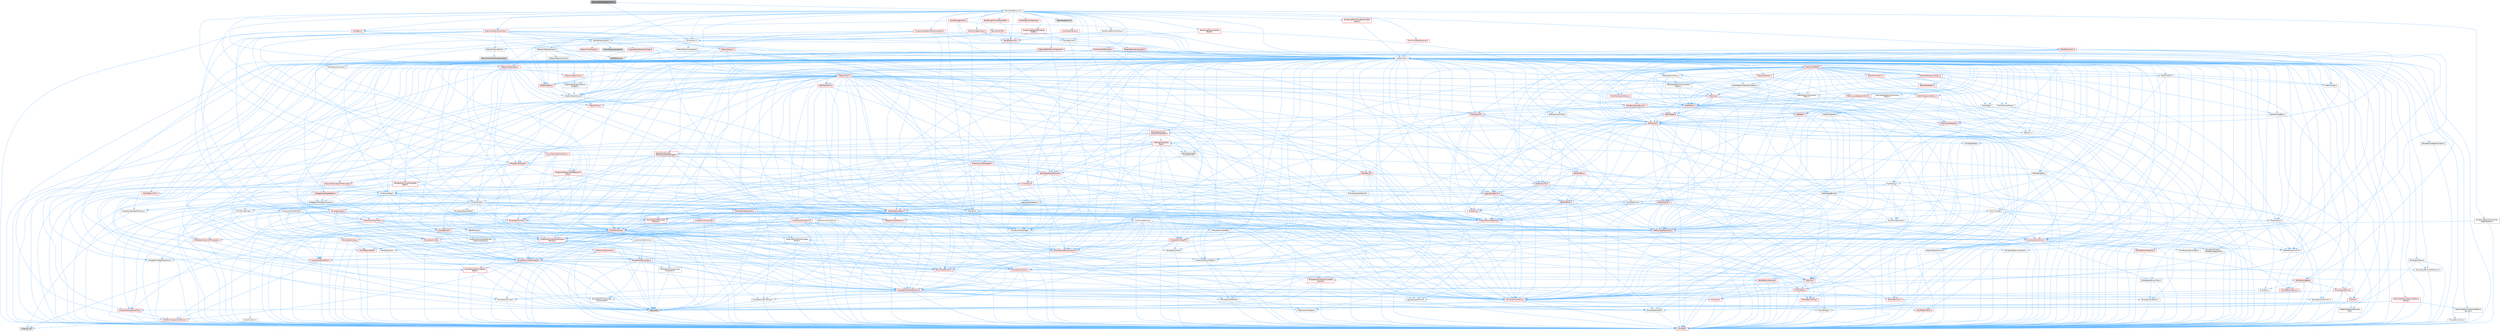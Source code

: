 digraph "DerivedMeshDataTaskUtils.h"
{
 // INTERACTIVE_SVG=YES
 // LATEX_PDF_SIZE
  bgcolor="transparent";
  edge [fontname=Helvetica,fontsize=10,labelfontname=Helvetica,labelfontsize=10];
  node [fontname=Helvetica,fontsize=10,shape=box,height=0.2,width=0.4];
  Node1 [id="Node000001",label="DerivedMeshDataTaskUtils.h",height=0.2,width=0.4,color="gray40", fillcolor="grey60", style="filled", fontcolor="black",tooltip=" "];
  Node1 -> Node2 [id="edge1_Node000001_Node000002",color="steelblue1",style="solid",tooltip=" "];
  Node2 [id="Node000002",label="Components.h",height=0.2,width=0.4,color="grey40", fillcolor="white", style="filled",URL="$d0/dc5/Components_8h.html",tooltip=" "];
  Node2 -> Node3 [id="edge2_Node000002_Node000003",color="steelblue1",style="solid",tooltip=" "];
  Node3 [id="Node000003",label="CoreMinimal.h",height=0.2,width=0.4,color="grey40", fillcolor="white", style="filled",URL="$d7/d67/CoreMinimal_8h.html",tooltip=" "];
  Node3 -> Node4 [id="edge3_Node000003_Node000004",color="steelblue1",style="solid",tooltip=" "];
  Node4 [id="Node000004",label="CoreTypes.h",height=0.2,width=0.4,color="red", fillcolor="#FFF0F0", style="filled",URL="$dc/dec/CoreTypes_8h.html",tooltip=" "];
  Node3 -> Node18 [id="edge4_Node000003_Node000018",color="steelblue1",style="solid",tooltip=" "];
  Node18 [id="Node000018",label="CoreFwd.h",height=0.2,width=0.4,color="red", fillcolor="#FFF0F0", style="filled",URL="$d1/d1e/CoreFwd_8h.html",tooltip=" "];
  Node18 -> Node4 [id="edge5_Node000018_Node000004",color="steelblue1",style="solid",tooltip=" "];
  Node18 -> Node19 [id="edge6_Node000018_Node000019",color="steelblue1",style="solid",tooltip=" "];
  Node19 [id="Node000019",label="Containers/ContainersFwd.h",height=0.2,width=0.4,color="red", fillcolor="#FFF0F0", style="filled",URL="$d4/d0a/ContainersFwd_8h.html",tooltip=" "];
  Node19 -> Node4 [id="edge7_Node000019_Node000004",color="steelblue1",style="solid",tooltip=" "];
  Node19 -> Node20 [id="edge8_Node000019_Node000020",color="steelblue1",style="solid",tooltip=" "];
  Node20 [id="Node000020",label="Traits/IsContiguousContainer.h",height=0.2,width=0.4,color="red", fillcolor="#FFF0F0", style="filled",URL="$d5/d3c/IsContiguousContainer_8h.html",tooltip=" "];
  Node20 -> Node4 [id="edge9_Node000020_Node000004",color="steelblue1",style="solid",tooltip=" "];
  Node20 -> Node22 [id="edge10_Node000020_Node000022",color="steelblue1",style="solid",tooltip=" "];
  Node22 [id="Node000022",label="initializer_list",height=0.2,width=0.4,color="grey60", fillcolor="#E0E0E0", style="filled",tooltip=" "];
  Node18 -> Node24 [id="edge11_Node000018_Node000024",color="steelblue1",style="solid",tooltip=" "];
  Node24 [id="Node000024",label="UObject/UObjectHierarchy\lFwd.h",height=0.2,width=0.4,color="grey40", fillcolor="white", style="filled",URL="$d3/d13/UObjectHierarchyFwd_8h.html",tooltip=" "];
  Node3 -> Node24 [id="edge12_Node000003_Node000024",color="steelblue1",style="solid",tooltip=" "];
  Node3 -> Node19 [id="edge13_Node000003_Node000019",color="steelblue1",style="solid",tooltip=" "];
  Node3 -> Node25 [id="edge14_Node000003_Node000025",color="steelblue1",style="solid",tooltip=" "];
  Node25 [id="Node000025",label="Misc/VarArgs.h",height=0.2,width=0.4,color="grey40", fillcolor="white", style="filled",URL="$d5/d6f/VarArgs_8h.html",tooltip=" "];
  Node25 -> Node4 [id="edge15_Node000025_Node000004",color="steelblue1",style="solid",tooltip=" "];
  Node3 -> Node26 [id="edge16_Node000003_Node000026",color="steelblue1",style="solid",tooltip=" "];
  Node26 [id="Node000026",label="Logging/LogVerbosity.h",height=0.2,width=0.4,color="grey40", fillcolor="white", style="filled",URL="$d2/d8f/LogVerbosity_8h.html",tooltip=" "];
  Node26 -> Node4 [id="edge17_Node000026_Node000004",color="steelblue1",style="solid",tooltip=" "];
  Node3 -> Node27 [id="edge18_Node000003_Node000027",color="steelblue1",style="solid",tooltip=" "];
  Node27 [id="Node000027",label="Misc/OutputDevice.h",height=0.2,width=0.4,color="red", fillcolor="#FFF0F0", style="filled",URL="$d7/d32/OutputDevice_8h.html",tooltip=" "];
  Node27 -> Node18 [id="edge19_Node000027_Node000018",color="steelblue1",style="solid",tooltip=" "];
  Node27 -> Node4 [id="edge20_Node000027_Node000004",color="steelblue1",style="solid",tooltip=" "];
  Node27 -> Node26 [id="edge21_Node000027_Node000026",color="steelblue1",style="solid",tooltip=" "];
  Node27 -> Node25 [id="edge22_Node000027_Node000025",color="steelblue1",style="solid",tooltip=" "];
  Node3 -> Node33 [id="edge23_Node000003_Node000033",color="steelblue1",style="solid",tooltip=" "];
  Node33 [id="Node000033",label="HAL/PlatformCrt.h",height=0.2,width=0.4,color="red", fillcolor="#FFF0F0", style="filled",URL="$d8/d75/PlatformCrt_8h.html",tooltip=" "];
  Node3 -> Node43 [id="edge24_Node000003_Node000043",color="steelblue1",style="solid",tooltip=" "];
  Node43 [id="Node000043",label="HAL/PlatformMisc.h",height=0.2,width=0.4,color="red", fillcolor="#FFF0F0", style="filled",URL="$d0/df5/PlatformMisc_8h.html",tooltip=" "];
  Node43 -> Node4 [id="edge25_Node000043_Node000004",color="steelblue1",style="solid",tooltip=" "];
  Node3 -> Node62 [id="edge26_Node000003_Node000062",color="steelblue1",style="solid",tooltip=" "];
  Node62 [id="Node000062",label="Misc/AssertionMacros.h",height=0.2,width=0.4,color="red", fillcolor="#FFF0F0", style="filled",URL="$d0/dfa/AssertionMacros_8h.html",tooltip=" "];
  Node62 -> Node4 [id="edge27_Node000062_Node000004",color="steelblue1",style="solid",tooltip=" "];
  Node62 -> Node43 [id="edge28_Node000062_Node000043",color="steelblue1",style="solid",tooltip=" "];
  Node62 -> Node9 [id="edge29_Node000062_Node000009",color="steelblue1",style="solid",tooltip=" "];
  Node9 [id="Node000009",label="PreprocessorHelpers.h",height=0.2,width=0.4,color="grey40", fillcolor="white", style="filled",URL="$db/ddb/PreprocessorHelpers_8h.html",tooltip=" "];
  Node62 -> Node63 [id="edge30_Node000062_Node000063",color="steelblue1",style="solid",tooltip=" "];
  Node63 [id="Node000063",label="Templates/EnableIf.h",height=0.2,width=0.4,color="grey40", fillcolor="white", style="filled",URL="$d7/d60/EnableIf_8h.html",tooltip=" "];
  Node63 -> Node4 [id="edge31_Node000063_Node000004",color="steelblue1",style="solid",tooltip=" "];
  Node62 -> Node25 [id="edge32_Node000062_Node000025",color="steelblue1",style="solid",tooltip=" "];
  Node3 -> Node71 [id="edge33_Node000003_Node000071",color="steelblue1",style="solid",tooltip=" "];
  Node71 [id="Node000071",label="Templates/IsPointer.h",height=0.2,width=0.4,color="grey40", fillcolor="white", style="filled",URL="$d7/d05/IsPointer_8h.html",tooltip=" "];
  Node71 -> Node4 [id="edge34_Node000071_Node000004",color="steelblue1",style="solid",tooltip=" "];
  Node3 -> Node72 [id="edge35_Node000003_Node000072",color="steelblue1",style="solid",tooltip=" "];
  Node72 [id="Node000072",label="HAL/PlatformMemory.h",height=0.2,width=0.4,color="red", fillcolor="#FFF0F0", style="filled",URL="$de/d68/PlatformMemory_8h.html",tooltip=" "];
  Node72 -> Node4 [id="edge36_Node000072_Node000004",color="steelblue1",style="solid",tooltip=" "];
  Node3 -> Node55 [id="edge37_Node000003_Node000055",color="steelblue1",style="solid",tooltip=" "];
  Node55 [id="Node000055",label="HAL/PlatformAtomics.h",height=0.2,width=0.4,color="red", fillcolor="#FFF0F0", style="filled",URL="$d3/d36/PlatformAtomics_8h.html",tooltip=" "];
  Node55 -> Node4 [id="edge38_Node000055_Node000004",color="steelblue1",style="solid",tooltip=" "];
  Node3 -> Node77 [id="edge39_Node000003_Node000077",color="steelblue1",style="solid",tooltip=" "];
  Node77 [id="Node000077",label="Misc/Exec.h",height=0.2,width=0.4,color="grey40", fillcolor="white", style="filled",URL="$de/ddb/Exec_8h.html",tooltip=" "];
  Node77 -> Node4 [id="edge40_Node000077_Node000004",color="steelblue1",style="solid",tooltip=" "];
  Node77 -> Node62 [id="edge41_Node000077_Node000062",color="steelblue1",style="solid",tooltip=" "];
  Node3 -> Node78 [id="edge42_Node000003_Node000078",color="steelblue1",style="solid",tooltip=" "];
  Node78 [id="Node000078",label="HAL/MemoryBase.h",height=0.2,width=0.4,color="red", fillcolor="#FFF0F0", style="filled",URL="$d6/d9f/MemoryBase_8h.html",tooltip=" "];
  Node78 -> Node4 [id="edge43_Node000078_Node000004",color="steelblue1",style="solid",tooltip=" "];
  Node78 -> Node55 [id="edge44_Node000078_Node000055",color="steelblue1",style="solid",tooltip=" "];
  Node78 -> Node33 [id="edge45_Node000078_Node000033",color="steelblue1",style="solid",tooltip=" "];
  Node78 -> Node77 [id="edge46_Node000078_Node000077",color="steelblue1",style="solid",tooltip=" "];
  Node78 -> Node27 [id="edge47_Node000078_Node000027",color="steelblue1",style="solid",tooltip=" "];
  Node3 -> Node88 [id="edge48_Node000003_Node000088",color="steelblue1",style="solid",tooltip=" "];
  Node88 [id="Node000088",label="HAL/UnrealMemory.h",height=0.2,width=0.4,color="red", fillcolor="#FFF0F0", style="filled",URL="$d9/d96/UnrealMemory_8h.html",tooltip=" "];
  Node88 -> Node4 [id="edge49_Node000088_Node000004",color="steelblue1",style="solid",tooltip=" "];
  Node88 -> Node78 [id="edge50_Node000088_Node000078",color="steelblue1",style="solid",tooltip=" "];
  Node88 -> Node72 [id="edge51_Node000088_Node000072",color="steelblue1",style="solid",tooltip=" "];
  Node88 -> Node71 [id="edge52_Node000088_Node000071",color="steelblue1",style="solid",tooltip=" "];
  Node3 -> Node90 [id="edge53_Node000003_Node000090",color="steelblue1",style="solid",tooltip=" "];
  Node90 [id="Node000090",label="Templates/IsArithmetic.h",height=0.2,width=0.4,color="grey40", fillcolor="white", style="filled",URL="$d2/d5d/IsArithmetic_8h.html",tooltip=" "];
  Node90 -> Node4 [id="edge54_Node000090_Node000004",color="steelblue1",style="solid",tooltip=" "];
  Node3 -> Node84 [id="edge55_Node000003_Node000084",color="steelblue1",style="solid",tooltip=" "];
  Node84 [id="Node000084",label="Templates/AndOrNot.h",height=0.2,width=0.4,color="grey40", fillcolor="white", style="filled",URL="$db/d0a/AndOrNot_8h.html",tooltip=" "];
  Node84 -> Node4 [id="edge56_Node000084_Node000004",color="steelblue1",style="solid",tooltip=" "];
  Node3 -> Node91 [id="edge57_Node000003_Node000091",color="steelblue1",style="solid",tooltip=" "];
  Node91 [id="Node000091",label="Templates/IsPODType.h",height=0.2,width=0.4,color="grey40", fillcolor="white", style="filled",URL="$d7/db1/IsPODType_8h.html",tooltip=" "];
  Node91 -> Node4 [id="edge58_Node000091_Node000004",color="steelblue1",style="solid",tooltip=" "];
  Node3 -> Node92 [id="edge59_Node000003_Node000092",color="steelblue1",style="solid",tooltip=" "];
  Node92 [id="Node000092",label="Templates/IsUECoreType.h",height=0.2,width=0.4,color="grey40", fillcolor="white", style="filled",URL="$d1/db8/IsUECoreType_8h.html",tooltip=" "];
  Node92 -> Node4 [id="edge60_Node000092_Node000004",color="steelblue1",style="solid",tooltip=" "];
  Node92 -> Node8 [id="edge61_Node000092_Node000008",color="steelblue1",style="solid",tooltip=" "];
  Node8 [id="Node000008",label="type_traits",height=0.2,width=0.4,color="grey60", fillcolor="#E0E0E0", style="filled",tooltip=" "];
  Node3 -> Node85 [id="edge62_Node000003_Node000085",color="steelblue1",style="solid",tooltip=" "];
  Node85 [id="Node000085",label="Templates/IsTriviallyCopy\lConstructible.h",height=0.2,width=0.4,color="grey40", fillcolor="white", style="filled",URL="$d3/d78/IsTriviallyCopyConstructible_8h.html",tooltip=" "];
  Node85 -> Node4 [id="edge63_Node000085_Node000004",color="steelblue1",style="solid",tooltip=" "];
  Node85 -> Node8 [id="edge64_Node000085_Node000008",color="steelblue1",style="solid",tooltip=" "];
  Node3 -> Node93 [id="edge65_Node000003_Node000093",color="steelblue1",style="solid",tooltip=" "];
  Node93 [id="Node000093",label="Templates/UnrealTypeTraits.h",height=0.2,width=0.4,color="red", fillcolor="#FFF0F0", style="filled",URL="$d2/d2d/UnrealTypeTraits_8h.html",tooltip=" "];
  Node93 -> Node4 [id="edge66_Node000093_Node000004",color="steelblue1",style="solid",tooltip=" "];
  Node93 -> Node71 [id="edge67_Node000093_Node000071",color="steelblue1",style="solid",tooltip=" "];
  Node93 -> Node62 [id="edge68_Node000093_Node000062",color="steelblue1",style="solid",tooltip=" "];
  Node93 -> Node84 [id="edge69_Node000093_Node000084",color="steelblue1",style="solid",tooltip=" "];
  Node93 -> Node63 [id="edge70_Node000093_Node000063",color="steelblue1",style="solid",tooltip=" "];
  Node93 -> Node90 [id="edge71_Node000093_Node000090",color="steelblue1",style="solid",tooltip=" "];
  Node93 -> Node91 [id="edge72_Node000093_Node000091",color="steelblue1",style="solid",tooltip=" "];
  Node93 -> Node92 [id="edge73_Node000093_Node000092",color="steelblue1",style="solid",tooltip=" "];
  Node93 -> Node85 [id="edge74_Node000093_Node000085",color="steelblue1",style="solid",tooltip=" "];
  Node3 -> Node63 [id="edge75_Node000003_Node000063",color="steelblue1",style="solid",tooltip=" "];
  Node3 -> Node95 [id="edge76_Node000003_Node000095",color="steelblue1",style="solid",tooltip=" "];
  Node95 [id="Node000095",label="Templates/RemoveReference.h",height=0.2,width=0.4,color="grey40", fillcolor="white", style="filled",URL="$da/dbe/RemoveReference_8h.html",tooltip=" "];
  Node95 -> Node4 [id="edge77_Node000095_Node000004",color="steelblue1",style="solid",tooltip=" "];
  Node3 -> Node96 [id="edge78_Node000003_Node000096",color="steelblue1",style="solid",tooltip=" "];
  Node96 [id="Node000096",label="Templates/IntegralConstant.h",height=0.2,width=0.4,color="grey40", fillcolor="white", style="filled",URL="$db/d1b/IntegralConstant_8h.html",tooltip=" "];
  Node96 -> Node4 [id="edge79_Node000096_Node000004",color="steelblue1",style="solid",tooltip=" "];
  Node3 -> Node97 [id="edge80_Node000003_Node000097",color="steelblue1",style="solid",tooltip=" "];
  Node97 [id="Node000097",label="Templates/IsClass.h",height=0.2,width=0.4,color="grey40", fillcolor="white", style="filled",URL="$db/dcb/IsClass_8h.html",tooltip=" "];
  Node97 -> Node4 [id="edge81_Node000097_Node000004",color="steelblue1",style="solid",tooltip=" "];
  Node3 -> Node98 [id="edge82_Node000003_Node000098",color="steelblue1",style="solid",tooltip=" "];
  Node98 [id="Node000098",label="Templates/TypeCompatible\lBytes.h",height=0.2,width=0.4,color="red", fillcolor="#FFF0F0", style="filled",URL="$df/d0a/TypeCompatibleBytes_8h.html",tooltip=" "];
  Node98 -> Node4 [id="edge83_Node000098_Node000004",color="steelblue1",style="solid",tooltip=" "];
  Node98 -> Node8 [id="edge84_Node000098_Node000008",color="steelblue1",style="solid",tooltip=" "];
  Node3 -> Node20 [id="edge85_Node000003_Node000020",color="steelblue1",style="solid",tooltip=" "];
  Node3 -> Node99 [id="edge86_Node000003_Node000099",color="steelblue1",style="solid",tooltip=" "];
  Node99 [id="Node000099",label="Templates/UnrealTemplate.h",height=0.2,width=0.4,color="red", fillcolor="#FFF0F0", style="filled",URL="$d4/d24/UnrealTemplate_8h.html",tooltip=" "];
  Node99 -> Node4 [id="edge87_Node000099_Node000004",color="steelblue1",style="solid",tooltip=" "];
  Node99 -> Node71 [id="edge88_Node000099_Node000071",color="steelblue1",style="solid",tooltip=" "];
  Node99 -> Node88 [id="edge89_Node000099_Node000088",color="steelblue1",style="solid",tooltip=" "];
  Node99 -> Node93 [id="edge90_Node000099_Node000093",color="steelblue1",style="solid",tooltip=" "];
  Node99 -> Node95 [id="edge91_Node000099_Node000095",color="steelblue1",style="solid",tooltip=" "];
  Node99 -> Node98 [id="edge92_Node000099_Node000098",color="steelblue1",style="solid",tooltip=" "];
  Node99 -> Node20 [id="edge93_Node000099_Node000020",color="steelblue1",style="solid",tooltip=" "];
  Node99 -> Node8 [id="edge94_Node000099_Node000008",color="steelblue1",style="solid",tooltip=" "];
  Node3 -> Node48 [id="edge95_Node000003_Node000048",color="steelblue1",style="solid",tooltip=" "];
  Node48 [id="Node000048",label="Math/NumericLimits.h",height=0.2,width=0.4,color="grey40", fillcolor="white", style="filled",URL="$df/d1b/NumericLimits_8h.html",tooltip=" "];
  Node48 -> Node4 [id="edge96_Node000048_Node000004",color="steelblue1",style="solid",tooltip=" "];
  Node3 -> Node103 [id="edge97_Node000003_Node000103",color="steelblue1",style="solid",tooltip=" "];
  Node103 [id="Node000103",label="HAL/PlatformMath.h",height=0.2,width=0.4,color="red", fillcolor="#FFF0F0", style="filled",URL="$dc/d53/PlatformMath_8h.html",tooltip=" "];
  Node103 -> Node4 [id="edge98_Node000103_Node000004",color="steelblue1",style="solid",tooltip=" "];
  Node3 -> Node86 [id="edge99_Node000003_Node000086",color="steelblue1",style="solid",tooltip=" "];
  Node86 [id="Node000086",label="Templates/IsTriviallyCopy\lAssignable.h",height=0.2,width=0.4,color="grey40", fillcolor="white", style="filled",URL="$d2/df2/IsTriviallyCopyAssignable_8h.html",tooltip=" "];
  Node86 -> Node4 [id="edge100_Node000086_Node000004",color="steelblue1",style="solid",tooltip=" "];
  Node86 -> Node8 [id="edge101_Node000086_Node000008",color="steelblue1",style="solid",tooltip=" "];
  Node3 -> Node111 [id="edge102_Node000003_Node000111",color="steelblue1",style="solid",tooltip=" "];
  Node111 [id="Node000111",label="Templates/MemoryOps.h",height=0.2,width=0.4,color="red", fillcolor="#FFF0F0", style="filled",URL="$db/dea/MemoryOps_8h.html",tooltip=" "];
  Node111 -> Node4 [id="edge103_Node000111_Node000004",color="steelblue1",style="solid",tooltip=" "];
  Node111 -> Node88 [id="edge104_Node000111_Node000088",color="steelblue1",style="solid",tooltip=" "];
  Node111 -> Node86 [id="edge105_Node000111_Node000086",color="steelblue1",style="solid",tooltip=" "];
  Node111 -> Node85 [id="edge106_Node000111_Node000085",color="steelblue1",style="solid",tooltip=" "];
  Node111 -> Node93 [id="edge107_Node000111_Node000093",color="steelblue1",style="solid",tooltip=" "];
  Node111 -> Node8 [id="edge108_Node000111_Node000008",color="steelblue1",style="solid",tooltip=" "];
  Node3 -> Node112 [id="edge109_Node000003_Node000112",color="steelblue1",style="solid",tooltip=" "];
  Node112 [id="Node000112",label="Containers/ContainerAllocation\lPolicies.h",height=0.2,width=0.4,color="red", fillcolor="#FFF0F0", style="filled",URL="$d7/dff/ContainerAllocationPolicies_8h.html",tooltip=" "];
  Node112 -> Node4 [id="edge110_Node000112_Node000004",color="steelblue1",style="solid",tooltip=" "];
  Node112 -> Node112 [id="edge111_Node000112_Node000112",color="steelblue1",style="solid",tooltip=" "];
  Node112 -> Node103 [id="edge112_Node000112_Node000103",color="steelblue1",style="solid",tooltip=" "];
  Node112 -> Node88 [id="edge113_Node000112_Node000088",color="steelblue1",style="solid",tooltip=" "];
  Node112 -> Node48 [id="edge114_Node000112_Node000048",color="steelblue1",style="solid",tooltip=" "];
  Node112 -> Node62 [id="edge115_Node000112_Node000062",color="steelblue1",style="solid",tooltip=" "];
  Node112 -> Node111 [id="edge116_Node000112_Node000111",color="steelblue1",style="solid",tooltip=" "];
  Node112 -> Node98 [id="edge117_Node000112_Node000098",color="steelblue1",style="solid",tooltip=" "];
  Node112 -> Node8 [id="edge118_Node000112_Node000008",color="steelblue1",style="solid",tooltip=" "];
  Node3 -> Node115 [id="edge119_Node000003_Node000115",color="steelblue1",style="solid",tooltip=" "];
  Node115 [id="Node000115",label="Templates/IsEnumClass.h",height=0.2,width=0.4,color="grey40", fillcolor="white", style="filled",URL="$d7/d15/IsEnumClass_8h.html",tooltip=" "];
  Node115 -> Node4 [id="edge120_Node000115_Node000004",color="steelblue1",style="solid",tooltip=" "];
  Node115 -> Node84 [id="edge121_Node000115_Node000084",color="steelblue1",style="solid",tooltip=" "];
  Node3 -> Node116 [id="edge122_Node000003_Node000116",color="steelblue1",style="solid",tooltip=" "];
  Node116 [id="Node000116",label="HAL/PlatformProperties.h",height=0.2,width=0.4,color="red", fillcolor="#FFF0F0", style="filled",URL="$d9/db0/PlatformProperties_8h.html",tooltip=" "];
  Node116 -> Node4 [id="edge123_Node000116_Node000004",color="steelblue1",style="solid",tooltip=" "];
  Node3 -> Node119 [id="edge124_Node000003_Node000119",color="steelblue1",style="solid",tooltip=" "];
  Node119 [id="Node000119",label="Misc/EngineVersionBase.h",height=0.2,width=0.4,color="grey40", fillcolor="white", style="filled",URL="$d5/d2b/EngineVersionBase_8h.html",tooltip=" "];
  Node119 -> Node4 [id="edge125_Node000119_Node000004",color="steelblue1",style="solid",tooltip=" "];
  Node3 -> Node120 [id="edge126_Node000003_Node000120",color="steelblue1",style="solid",tooltip=" "];
  Node120 [id="Node000120",label="Internationalization\l/TextNamespaceFwd.h",height=0.2,width=0.4,color="grey40", fillcolor="white", style="filled",URL="$d8/d97/TextNamespaceFwd_8h.html",tooltip=" "];
  Node120 -> Node4 [id="edge127_Node000120_Node000004",color="steelblue1",style="solid",tooltip=" "];
  Node3 -> Node121 [id="edge128_Node000003_Node000121",color="steelblue1",style="solid",tooltip=" "];
  Node121 [id="Node000121",label="Serialization/Archive.h",height=0.2,width=0.4,color="red", fillcolor="#FFF0F0", style="filled",URL="$d7/d3b/Archive_8h.html",tooltip=" "];
  Node121 -> Node18 [id="edge129_Node000121_Node000018",color="steelblue1",style="solid",tooltip=" "];
  Node121 -> Node4 [id="edge130_Node000121_Node000004",color="steelblue1",style="solid",tooltip=" "];
  Node121 -> Node116 [id="edge131_Node000121_Node000116",color="steelblue1",style="solid",tooltip=" "];
  Node121 -> Node120 [id="edge132_Node000121_Node000120",color="steelblue1",style="solid",tooltip=" "];
  Node121 -> Node62 [id="edge133_Node000121_Node000062",color="steelblue1",style="solid",tooltip=" "];
  Node121 -> Node119 [id="edge134_Node000121_Node000119",color="steelblue1",style="solid",tooltip=" "];
  Node121 -> Node25 [id="edge135_Node000121_Node000025",color="steelblue1",style="solid",tooltip=" "];
  Node121 -> Node63 [id="edge136_Node000121_Node000063",color="steelblue1",style="solid",tooltip=" "];
  Node121 -> Node115 [id="edge137_Node000121_Node000115",color="steelblue1",style="solid",tooltip=" "];
  Node121 -> Node99 [id="edge138_Node000121_Node000099",color="steelblue1",style="solid",tooltip=" "];
  Node121 -> Node124 [id="edge139_Node000121_Node000124",color="steelblue1",style="solid",tooltip=" "];
  Node124 [id="Node000124",label="UObject/ObjectVersion.h",height=0.2,width=0.4,color="grey40", fillcolor="white", style="filled",URL="$da/d63/ObjectVersion_8h.html",tooltip=" "];
  Node124 -> Node4 [id="edge140_Node000124_Node000004",color="steelblue1",style="solid",tooltip=" "];
  Node3 -> Node125 [id="edge141_Node000003_Node000125",color="steelblue1",style="solid",tooltip=" "];
  Node125 [id="Node000125",label="Templates/Less.h",height=0.2,width=0.4,color="grey40", fillcolor="white", style="filled",URL="$de/dc8/Less_8h.html",tooltip=" "];
  Node125 -> Node4 [id="edge142_Node000125_Node000004",color="steelblue1",style="solid",tooltip=" "];
  Node125 -> Node99 [id="edge143_Node000125_Node000099",color="steelblue1",style="solid",tooltip=" "];
  Node3 -> Node126 [id="edge144_Node000003_Node000126",color="steelblue1",style="solid",tooltip=" "];
  Node126 [id="Node000126",label="Templates/Sorting.h",height=0.2,width=0.4,color="red", fillcolor="#FFF0F0", style="filled",URL="$d3/d9e/Sorting_8h.html",tooltip=" "];
  Node126 -> Node4 [id="edge145_Node000126_Node000004",color="steelblue1",style="solid",tooltip=" "];
  Node126 -> Node103 [id="edge146_Node000126_Node000103",color="steelblue1",style="solid",tooltip=" "];
  Node126 -> Node125 [id="edge147_Node000126_Node000125",color="steelblue1",style="solid",tooltip=" "];
  Node3 -> Node137 [id="edge148_Node000003_Node000137",color="steelblue1",style="solid",tooltip=" "];
  Node137 [id="Node000137",label="Misc/Char.h",height=0.2,width=0.4,color="red", fillcolor="#FFF0F0", style="filled",URL="$d0/d58/Char_8h.html",tooltip=" "];
  Node137 -> Node4 [id="edge149_Node000137_Node000004",color="steelblue1",style="solid",tooltip=" "];
  Node137 -> Node8 [id="edge150_Node000137_Node000008",color="steelblue1",style="solid",tooltip=" "];
  Node3 -> Node140 [id="edge151_Node000003_Node000140",color="steelblue1",style="solid",tooltip=" "];
  Node140 [id="Node000140",label="GenericPlatform/GenericPlatform\lStricmp.h",height=0.2,width=0.4,color="grey40", fillcolor="white", style="filled",URL="$d2/d86/GenericPlatformStricmp_8h.html",tooltip=" "];
  Node140 -> Node4 [id="edge152_Node000140_Node000004",color="steelblue1",style="solid",tooltip=" "];
  Node3 -> Node141 [id="edge153_Node000003_Node000141",color="steelblue1",style="solid",tooltip=" "];
  Node141 [id="Node000141",label="GenericPlatform/GenericPlatform\lString.h",height=0.2,width=0.4,color="red", fillcolor="#FFF0F0", style="filled",URL="$dd/d20/GenericPlatformString_8h.html",tooltip=" "];
  Node141 -> Node4 [id="edge154_Node000141_Node000004",color="steelblue1",style="solid",tooltip=" "];
  Node141 -> Node140 [id="edge155_Node000141_Node000140",color="steelblue1",style="solid",tooltip=" "];
  Node141 -> Node63 [id="edge156_Node000141_Node000063",color="steelblue1",style="solid",tooltip=" "];
  Node141 -> Node8 [id="edge157_Node000141_Node000008",color="steelblue1",style="solid",tooltip=" "];
  Node3 -> Node74 [id="edge158_Node000003_Node000074",color="steelblue1",style="solid",tooltip=" "];
  Node74 [id="Node000074",label="HAL/PlatformString.h",height=0.2,width=0.4,color="red", fillcolor="#FFF0F0", style="filled",URL="$db/db5/PlatformString_8h.html",tooltip=" "];
  Node74 -> Node4 [id="edge159_Node000074_Node000004",color="steelblue1",style="solid",tooltip=" "];
  Node3 -> Node144 [id="edge160_Node000003_Node000144",color="steelblue1",style="solid",tooltip=" "];
  Node144 [id="Node000144",label="Misc/CString.h",height=0.2,width=0.4,color="red", fillcolor="#FFF0F0", style="filled",URL="$d2/d49/CString_8h.html",tooltip=" "];
  Node144 -> Node4 [id="edge161_Node000144_Node000004",color="steelblue1",style="solid",tooltip=" "];
  Node144 -> Node33 [id="edge162_Node000144_Node000033",color="steelblue1",style="solid",tooltip=" "];
  Node144 -> Node74 [id="edge163_Node000144_Node000074",color="steelblue1",style="solid",tooltip=" "];
  Node144 -> Node62 [id="edge164_Node000144_Node000062",color="steelblue1",style="solid",tooltip=" "];
  Node144 -> Node137 [id="edge165_Node000144_Node000137",color="steelblue1",style="solid",tooltip=" "];
  Node144 -> Node25 [id="edge166_Node000144_Node000025",color="steelblue1",style="solid",tooltip=" "];
  Node3 -> Node145 [id="edge167_Node000003_Node000145",color="steelblue1",style="solid",tooltip=" "];
  Node145 [id="Node000145",label="Misc/Crc.h",height=0.2,width=0.4,color="red", fillcolor="#FFF0F0", style="filled",URL="$d4/dd2/Crc_8h.html",tooltip=" "];
  Node145 -> Node4 [id="edge168_Node000145_Node000004",color="steelblue1",style="solid",tooltip=" "];
  Node145 -> Node74 [id="edge169_Node000145_Node000074",color="steelblue1",style="solid",tooltip=" "];
  Node145 -> Node62 [id="edge170_Node000145_Node000062",color="steelblue1",style="solid",tooltip=" "];
  Node145 -> Node144 [id="edge171_Node000145_Node000144",color="steelblue1",style="solid",tooltip=" "];
  Node145 -> Node137 [id="edge172_Node000145_Node000137",color="steelblue1",style="solid",tooltip=" "];
  Node145 -> Node93 [id="edge173_Node000145_Node000093",color="steelblue1",style="solid",tooltip=" "];
  Node3 -> Node136 [id="edge174_Node000003_Node000136",color="steelblue1",style="solid",tooltip=" "];
  Node136 [id="Node000136",label="Math/UnrealMathUtility.h",height=0.2,width=0.4,color="red", fillcolor="#FFF0F0", style="filled",URL="$db/db8/UnrealMathUtility_8h.html",tooltip=" "];
  Node136 -> Node4 [id="edge175_Node000136_Node000004",color="steelblue1",style="solid",tooltip=" "];
  Node136 -> Node62 [id="edge176_Node000136_Node000062",color="steelblue1",style="solid",tooltip=" "];
  Node136 -> Node103 [id="edge177_Node000136_Node000103",color="steelblue1",style="solid",tooltip=" "];
  Node3 -> Node146 [id="edge178_Node000003_Node000146",color="steelblue1",style="solid",tooltip=" "];
  Node146 [id="Node000146",label="Containers/UnrealString.h",height=0.2,width=0.4,color="red", fillcolor="#FFF0F0", style="filled",URL="$d5/dba/UnrealString_8h.html",tooltip=" "];
  Node3 -> Node150 [id="edge179_Node000003_Node000150",color="steelblue1",style="solid",tooltip=" "];
  Node150 [id="Node000150",label="Containers/Array.h",height=0.2,width=0.4,color="red", fillcolor="#FFF0F0", style="filled",URL="$df/dd0/Array_8h.html",tooltip=" "];
  Node150 -> Node4 [id="edge180_Node000150_Node000004",color="steelblue1",style="solid",tooltip=" "];
  Node150 -> Node62 [id="edge181_Node000150_Node000062",color="steelblue1",style="solid",tooltip=" "];
  Node150 -> Node88 [id="edge182_Node000150_Node000088",color="steelblue1",style="solid",tooltip=" "];
  Node150 -> Node93 [id="edge183_Node000150_Node000093",color="steelblue1",style="solid",tooltip=" "];
  Node150 -> Node99 [id="edge184_Node000150_Node000099",color="steelblue1",style="solid",tooltip=" "];
  Node150 -> Node112 [id="edge185_Node000150_Node000112",color="steelblue1",style="solid",tooltip=" "];
  Node150 -> Node156 [id="edge186_Node000150_Node000156",color="steelblue1",style="solid",tooltip=" "];
  Node156 [id="Node000156",label="Containers/ContainerElement\lTypeCompatibility.h",height=0.2,width=0.4,color="grey40", fillcolor="white", style="filled",URL="$df/ddf/ContainerElementTypeCompatibility_8h.html",tooltip=" "];
  Node156 -> Node4 [id="edge187_Node000156_Node000004",color="steelblue1",style="solid",tooltip=" "];
  Node156 -> Node93 [id="edge188_Node000156_Node000093",color="steelblue1",style="solid",tooltip=" "];
  Node150 -> Node121 [id="edge189_Node000150_Node000121",color="steelblue1",style="solid",tooltip=" "];
  Node150 -> Node157 [id="edge190_Node000150_Node000157",color="steelblue1",style="solid",tooltip=" "];
  Node157 [id="Node000157",label="Serialization/MemoryImage\lWriter.h",height=0.2,width=0.4,color="grey40", fillcolor="white", style="filled",URL="$d0/d08/MemoryImageWriter_8h.html",tooltip=" "];
  Node157 -> Node4 [id="edge191_Node000157_Node000004",color="steelblue1",style="solid",tooltip=" "];
  Node157 -> Node158 [id="edge192_Node000157_Node000158",color="steelblue1",style="solid",tooltip=" "];
  Node158 [id="Node000158",label="Serialization/MemoryLayout.h",height=0.2,width=0.4,color="red", fillcolor="#FFF0F0", style="filled",URL="$d7/d66/MemoryLayout_8h.html",tooltip=" "];
  Node158 -> Node161 [id="edge193_Node000158_Node000161",color="steelblue1",style="solid",tooltip=" "];
  Node161 [id="Node000161",label="Containers/EnumAsByte.h",height=0.2,width=0.4,color="grey40", fillcolor="white", style="filled",URL="$d6/d9a/EnumAsByte_8h.html",tooltip=" "];
  Node161 -> Node4 [id="edge194_Node000161_Node000004",color="steelblue1",style="solid",tooltip=" "];
  Node161 -> Node91 [id="edge195_Node000161_Node000091",color="steelblue1",style="solid",tooltip=" "];
  Node161 -> Node162 [id="edge196_Node000161_Node000162",color="steelblue1",style="solid",tooltip=" "];
  Node162 [id="Node000162",label="Templates/TypeHash.h",height=0.2,width=0.4,color="red", fillcolor="#FFF0F0", style="filled",URL="$d1/d62/TypeHash_8h.html",tooltip=" "];
  Node162 -> Node4 [id="edge197_Node000162_Node000004",color="steelblue1",style="solid",tooltip=" "];
  Node162 -> Node145 [id="edge198_Node000162_Node000145",color="steelblue1",style="solid",tooltip=" "];
  Node162 -> Node8 [id="edge199_Node000162_Node000008",color="steelblue1",style="solid",tooltip=" "];
  Node158 -> Node45 [id="edge200_Node000158_Node000045",color="steelblue1",style="solid",tooltip=" "];
  Node45 [id="Node000045",label="Containers/StringFwd.h",height=0.2,width=0.4,color="red", fillcolor="#FFF0F0", style="filled",URL="$df/d37/StringFwd_8h.html",tooltip=" "];
  Node45 -> Node4 [id="edge201_Node000045_Node000004",color="steelblue1",style="solid",tooltip=" "];
  Node45 -> Node20 [id="edge202_Node000045_Node000020",color="steelblue1",style="solid",tooltip=" "];
  Node158 -> Node88 [id="edge203_Node000158_Node000088",color="steelblue1",style="solid",tooltip=" "];
  Node158 -> Node63 [id="edge204_Node000158_Node000063",color="steelblue1",style="solid",tooltip=" "];
  Node158 -> Node99 [id="edge205_Node000158_Node000099",color="steelblue1",style="solid",tooltip=" "];
  Node150 -> Node129 [id="edge206_Node000150_Node000129",color="steelblue1",style="solid",tooltip=" "];
  Node129 [id="Node000129",label="Templates/Invoke.h",height=0.2,width=0.4,color="red", fillcolor="#FFF0F0", style="filled",URL="$d7/deb/Invoke_8h.html",tooltip=" "];
  Node129 -> Node4 [id="edge207_Node000129_Node000004",color="steelblue1",style="solid",tooltip=" "];
  Node129 -> Node99 [id="edge208_Node000129_Node000099",color="steelblue1",style="solid",tooltip=" "];
  Node129 -> Node8 [id="edge209_Node000129_Node000008",color="steelblue1",style="solid",tooltip=" "];
  Node150 -> Node125 [id="edge210_Node000150_Node000125",color="steelblue1",style="solid",tooltip=" "];
  Node150 -> Node126 [id="edge211_Node000150_Node000126",color="steelblue1",style="solid",tooltip=" "];
  Node150 -> Node173 [id="edge212_Node000150_Node000173",color="steelblue1",style="solid",tooltip=" "];
  Node173 [id="Node000173",label="Templates/AlignmentTemplates.h",height=0.2,width=0.4,color="red", fillcolor="#FFF0F0", style="filled",URL="$dd/d32/AlignmentTemplates_8h.html",tooltip=" "];
  Node173 -> Node4 [id="edge213_Node000173_Node000004",color="steelblue1",style="solid",tooltip=" "];
  Node173 -> Node71 [id="edge214_Node000173_Node000071",color="steelblue1",style="solid",tooltip=" "];
  Node150 -> Node8 [id="edge215_Node000150_Node000008",color="steelblue1",style="solid",tooltip=" "];
  Node3 -> Node174 [id="edge216_Node000003_Node000174",color="steelblue1",style="solid",tooltip=" "];
  Node174 [id="Node000174",label="Misc/FrameNumber.h",height=0.2,width=0.4,color="grey40", fillcolor="white", style="filled",URL="$dd/dbd/FrameNumber_8h.html",tooltip=" "];
  Node174 -> Node4 [id="edge217_Node000174_Node000004",color="steelblue1",style="solid",tooltip=" "];
  Node174 -> Node48 [id="edge218_Node000174_Node000048",color="steelblue1",style="solid",tooltip=" "];
  Node174 -> Node136 [id="edge219_Node000174_Node000136",color="steelblue1",style="solid",tooltip=" "];
  Node174 -> Node63 [id="edge220_Node000174_Node000063",color="steelblue1",style="solid",tooltip=" "];
  Node174 -> Node93 [id="edge221_Node000174_Node000093",color="steelblue1",style="solid",tooltip=" "];
  Node3 -> Node175 [id="edge222_Node000003_Node000175",color="steelblue1",style="solid",tooltip=" "];
  Node175 [id="Node000175",label="Misc/Timespan.h",height=0.2,width=0.4,color="grey40", fillcolor="white", style="filled",URL="$da/dd9/Timespan_8h.html",tooltip=" "];
  Node175 -> Node4 [id="edge223_Node000175_Node000004",color="steelblue1",style="solid",tooltip=" "];
  Node175 -> Node176 [id="edge224_Node000175_Node000176",color="steelblue1",style="solid",tooltip=" "];
  Node176 [id="Node000176",label="Math/Interval.h",height=0.2,width=0.4,color="grey40", fillcolor="white", style="filled",URL="$d1/d55/Interval_8h.html",tooltip=" "];
  Node176 -> Node4 [id="edge225_Node000176_Node000004",color="steelblue1",style="solid",tooltip=" "];
  Node176 -> Node90 [id="edge226_Node000176_Node000090",color="steelblue1",style="solid",tooltip=" "];
  Node176 -> Node93 [id="edge227_Node000176_Node000093",color="steelblue1",style="solid",tooltip=" "];
  Node176 -> Node48 [id="edge228_Node000176_Node000048",color="steelblue1",style="solid",tooltip=" "];
  Node176 -> Node136 [id="edge229_Node000176_Node000136",color="steelblue1",style="solid",tooltip=" "];
  Node175 -> Node136 [id="edge230_Node000175_Node000136",color="steelblue1",style="solid",tooltip=" "];
  Node175 -> Node62 [id="edge231_Node000175_Node000062",color="steelblue1",style="solid",tooltip=" "];
  Node3 -> Node177 [id="edge232_Node000003_Node000177",color="steelblue1",style="solid",tooltip=" "];
  Node177 [id="Node000177",label="Containers/StringConv.h",height=0.2,width=0.4,color="red", fillcolor="#FFF0F0", style="filled",URL="$d3/ddf/StringConv_8h.html",tooltip=" "];
  Node177 -> Node4 [id="edge233_Node000177_Node000004",color="steelblue1",style="solid",tooltip=" "];
  Node177 -> Node62 [id="edge234_Node000177_Node000062",color="steelblue1",style="solid",tooltip=" "];
  Node177 -> Node112 [id="edge235_Node000177_Node000112",color="steelblue1",style="solid",tooltip=" "];
  Node177 -> Node150 [id="edge236_Node000177_Node000150",color="steelblue1",style="solid",tooltip=" "];
  Node177 -> Node144 [id="edge237_Node000177_Node000144",color="steelblue1",style="solid",tooltip=" "];
  Node177 -> Node178 [id="edge238_Node000177_Node000178",color="steelblue1",style="solid",tooltip=" "];
  Node178 [id="Node000178",label="Templates/IsArray.h",height=0.2,width=0.4,color="grey40", fillcolor="white", style="filled",URL="$d8/d8d/IsArray_8h.html",tooltip=" "];
  Node178 -> Node4 [id="edge239_Node000178_Node000004",color="steelblue1",style="solid",tooltip=" "];
  Node177 -> Node99 [id="edge240_Node000177_Node000099",color="steelblue1",style="solid",tooltip=" "];
  Node177 -> Node93 [id="edge241_Node000177_Node000093",color="steelblue1",style="solid",tooltip=" "];
  Node177 -> Node20 [id="edge242_Node000177_Node000020",color="steelblue1",style="solid",tooltip=" "];
  Node177 -> Node8 [id="edge243_Node000177_Node000008",color="steelblue1",style="solid",tooltip=" "];
  Node3 -> Node179 [id="edge244_Node000003_Node000179",color="steelblue1",style="solid",tooltip=" "];
  Node179 [id="Node000179",label="UObject/UnrealNames.h",height=0.2,width=0.4,color="red", fillcolor="#FFF0F0", style="filled",URL="$d8/db1/UnrealNames_8h.html",tooltip=" "];
  Node179 -> Node4 [id="edge245_Node000179_Node000004",color="steelblue1",style="solid",tooltip=" "];
  Node3 -> Node181 [id="edge246_Node000003_Node000181",color="steelblue1",style="solid",tooltip=" "];
  Node181 [id="Node000181",label="UObject/NameTypes.h",height=0.2,width=0.4,color="red", fillcolor="#FFF0F0", style="filled",URL="$d6/d35/NameTypes_8h.html",tooltip=" "];
  Node181 -> Node4 [id="edge247_Node000181_Node000004",color="steelblue1",style="solid",tooltip=" "];
  Node181 -> Node62 [id="edge248_Node000181_Node000062",color="steelblue1",style="solid",tooltip=" "];
  Node181 -> Node88 [id="edge249_Node000181_Node000088",color="steelblue1",style="solid",tooltip=" "];
  Node181 -> Node93 [id="edge250_Node000181_Node000093",color="steelblue1",style="solid",tooltip=" "];
  Node181 -> Node99 [id="edge251_Node000181_Node000099",color="steelblue1",style="solid",tooltip=" "];
  Node181 -> Node146 [id="edge252_Node000181_Node000146",color="steelblue1",style="solid",tooltip=" "];
  Node181 -> Node177 [id="edge253_Node000181_Node000177",color="steelblue1",style="solid",tooltip=" "];
  Node181 -> Node45 [id="edge254_Node000181_Node000045",color="steelblue1",style="solid",tooltip=" "];
  Node181 -> Node179 [id="edge255_Node000181_Node000179",color="steelblue1",style="solid",tooltip=" "];
  Node181 -> Node158 [id="edge256_Node000181_Node000158",color="steelblue1",style="solid",tooltip=" "];
  Node3 -> Node189 [id="edge257_Node000003_Node000189",color="steelblue1",style="solid",tooltip=" "];
  Node189 [id="Node000189",label="Misc/Parse.h",height=0.2,width=0.4,color="red", fillcolor="#FFF0F0", style="filled",URL="$dc/d71/Parse_8h.html",tooltip=" "];
  Node189 -> Node45 [id="edge258_Node000189_Node000045",color="steelblue1",style="solid",tooltip=" "];
  Node189 -> Node146 [id="edge259_Node000189_Node000146",color="steelblue1",style="solid",tooltip=" "];
  Node189 -> Node4 [id="edge260_Node000189_Node000004",color="steelblue1",style="solid",tooltip=" "];
  Node189 -> Node33 [id="edge261_Node000189_Node000033",color="steelblue1",style="solid",tooltip=" "];
  Node189 -> Node50 [id="edge262_Node000189_Node000050",color="steelblue1",style="solid",tooltip=" "];
  Node50 [id="Node000050",label="Misc/EnumClassFlags.h",height=0.2,width=0.4,color="grey40", fillcolor="white", style="filled",URL="$d8/de7/EnumClassFlags_8h.html",tooltip=" "];
  Node189 -> Node190 [id="edge263_Node000189_Node000190",color="steelblue1",style="solid",tooltip=" "];
  Node190 [id="Node000190",label="Templates/Function.h",height=0.2,width=0.4,color="red", fillcolor="#FFF0F0", style="filled",URL="$df/df5/Function_8h.html",tooltip=" "];
  Node190 -> Node4 [id="edge264_Node000190_Node000004",color="steelblue1",style="solid",tooltip=" "];
  Node190 -> Node62 [id="edge265_Node000190_Node000062",color="steelblue1",style="solid",tooltip=" "];
  Node190 -> Node88 [id="edge266_Node000190_Node000088",color="steelblue1",style="solid",tooltip=" "];
  Node190 -> Node93 [id="edge267_Node000190_Node000093",color="steelblue1",style="solid",tooltip=" "];
  Node190 -> Node129 [id="edge268_Node000190_Node000129",color="steelblue1",style="solid",tooltip=" "];
  Node190 -> Node99 [id="edge269_Node000190_Node000099",color="steelblue1",style="solid",tooltip=" "];
  Node190 -> Node136 [id="edge270_Node000190_Node000136",color="steelblue1",style="solid",tooltip=" "];
  Node190 -> Node8 [id="edge271_Node000190_Node000008",color="steelblue1",style="solid",tooltip=" "];
  Node3 -> Node173 [id="edge272_Node000003_Node000173",color="steelblue1",style="solid",tooltip=" "];
  Node3 -> Node192 [id="edge273_Node000003_Node000192",color="steelblue1",style="solid",tooltip=" "];
  Node192 [id="Node000192",label="Misc/StructBuilder.h",height=0.2,width=0.4,color="grey40", fillcolor="white", style="filled",URL="$d9/db3/StructBuilder_8h.html",tooltip=" "];
  Node192 -> Node4 [id="edge274_Node000192_Node000004",color="steelblue1",style="solid",tooltip=" "];
  Node192 -> Node136 [id="edge275_Node000192_Node000136",color="steelblue1",style="solid",tooltip=" "];
  Node192 -> Node173 [id="edge276_Node000192_Node000173",color="steelblue1",style="solid",tooltip=" "];
  Node3 -> Node105 [id="edge277_Node000003_Node000105",color="steelblue1",style="solid",tooltip=" "];
  Node105 [id="Node000105",label="Templates/Decay.h",height=0.2,width=0.4,color="grey40", fillcolor="white", style="filled",URL="$dd/d0f/Decay_8h.html",tooltip=" "];
  Node105 -> Node4 [id="edge278_Node000105_Node000004",color="steelblue1",style="solid",tooltip=" "];
  Node105 -> Node95 [id="edge279_Node000105_Node000095",color="steelblue1",style="solid",tooltip=" "];
  Node105 -> Node8 [id="edge280_Node000105_Node000008",color="steelblue1",style="solid",tooltip=" "];
  Node3 -> Node193 [id="edge281_Node000003_Node000193",color="steelblue1",style="solid",tooltip=" "];
  Node193 [id="Node000193",label="Templates/PointerIsConvertible\lFromTo.h",height=0.2,width=0.4,color="red", fillcolor="#FFF0F0", style="filled",URL="$d6/d65/PointerIsConvertibleFromTo_8h.html",tooltip=" "];
  Node193 -> Node4 [id="edge282_Node000193_Node000004",color="steelblue1",style="solid",tooltip=" "];
  Node193 -> Node8 [id="edge283_Node000193_Node000008",color="steelblue1",style="solid",tooltip=" "];
  Node3 -> Node129 [id="edge284_Node000003_Node000129",color="steelblue1",style="solid",tooltip=" "];
  Node3 -> Node190 [id="edge285_Node000003_Node000190",color="steelblue1",style="solid",tooltip=" "];
  Node3 -> Node162 [id="edge286_Node000003_Node000162",color="steelblue1",style="solid",tooltip=" "];
  Node3 -> Node194 [id="edge287_Node000003_Node000194",color="steelblue1",style="solid",tooltip=" "];
  Node194 [id="Node000194",label="Containers/ScriptArray.h",height=0.2,width=0.4,color="red", fillcolor="#FFF0F0", style="filled",URL="$dc/daf/ScriptArray_8h.html",tooltip=" "];
  Node194 -> Node4 [id="edge288_Node000194_Node000004",color="steelblue1",style="solid",tooltip=" "];
  Node194 -> Node62 [id="edge289_Node000194_Node000062",color="steelblue1",style="solid",tooltip=" "];
  Node194 -> Node88 [id="edge290_Node000194_Node000088",color="steelblue1",style="solid",tooltip=" "];
  Node194 -> Node112 [id="edge291_Node000194_Node000112",color="steelblue1",style="solid",tooltip=" "];
  Node194 -> Node150 [id="edge292_Node000194_Node000150",color="steelblue1",style="solid",tooltip=" "];
  Node194 -> Node22 [id="edge293_Node000194_Node000022",color="steelblue1",style="solid",tooltip=" "];
  Node3 -> Node195 [id="edge294_Node000003_Node000195",color="steelblue1",style="solid",tooltip=" "];
  Node195 [id="Node000195",label="Containers/BitArray.h",height=0.2,width=0.4,color="grey40", fillcolor="white", style="filled",URL="$d1/de4/BitArray_8h.html",tooltip=" "];
  Node195 -> Node112 [id="edge295_Node000195_Node000112",color="steelblue1",style="solid",tooltip=" "];
  Node195 -> Node4 [id="edge296_Node000195_Node000004",color="steelblue1",style="solid",tooltip=" "];
  Node195 -> Node55 [id="edge297_Node000195_Node000055",color="steelblue1",style="solid",tooltip=" "];
  Node195 -> Node88 [id="edge298_Node000195_Node000088",color="steelblue1",style="solid",tooltip=" "];
  Node195 -> Node136 [id="edge299_Node000195_Node000136",color="steelblue1",style="solid",tooltip=" "];
  Node195 -> Node62 [id="edge300_Node000195_Node000062",color="steelblue1",style="solid",tooltip=" "];
  Node195 -> Node50 [id="edge301_Node000195_Node000050",color="steelblue1",style="solid",tooltip=" "];
  Node195 -> Node121 [id="edge302_Node000195_Node000121",color="steelblue1",style="solid",tooltip=" "];
  Node195 -> Node157 [id="edge303_Node000195_Node000157",color="steelblue1",style="solid",tooltip=" "];
  Node195 -> Node158 [id="edge304_Node000195_Node000158",color="steelblue1",style="solid",tooltip=" "];
  Node195 -> Node63 [id="edge305_Node000195_Node000063",color="steelblue1",style="solid",tooltip=" "];
  Node195 -> Node129 [id="edge306_Node000195_Node000129",color="steelblue1",style="solid",tooltip=" "];
  Node195 -> Node99 [id="edge307_Node000195_Node000099",color="steelblue1",style="solid",tooltip=" "];
  Node195 -> Node93 [id="edge308_Node000195_Node000093",color="steelblue1",style="solid",tooltip=" "];
  Node3 -> Node196 [id="edge309_Node000003_Node000196",color="steelblue1",style="solid",tooltip=" "];
  Node196 [id="Node000196",label="Containers/SparseArray.h",height=0.2,width=0.4,color="red", fillcolor="#FFF0F0", style="filled",URL="$d5/dbf/SparseArray_8h.html",tooltip=" "];
  Node196 -> Node4 [id="edge310_Node000196_Node000004",color="steelblue1",style="solid",tooltip=" "];
  Node196 -> Node62 [id="edge311_Node000196_Node000062",color="steelblue1",style="solid",tooltip=" "];
  Node196 -> Node88 [id="edge312_Node000196_Node000088",color="steelblue1",style="solid",tooltip=" "];
  Node196 -> Node93 [id="edge313_Node000196_Node000093",color="steelblue1",style="solid",tooltip=" "];
  Node196 -> Node99 [id="edge314_Node000196_Node000099",color="steelblue1",style="solid",tooltip=" "];
  Node196 -> Node112 [id="edge315_Node000196_Node000112",color="steelblue1",style="solid",tooltip=" "];
  Node196 -> Node125 [id="edge316_Node000196_Node000125",color="steelblue1",style="solid",tooltip=" "];
  Node196 -> Node150 [id="edge317_Node000196_Node000150",color="steelblue1",style="solid",tooltip=" "];
  Node196 -> Node136 [id="edge318_Node000196_Node000136",color="steelblue1",style="solid",tooltip=" "];
  Node196 -> Node194 [id="edge319_Node000196_Node000194",color="steelblue1",style="solid",tooltip=" "];
  Node196 -> Node195 [id="edge320_Node000196_Node000195",color="steelblue1",style="solid",tooltip=" "];
  Node196 -> Node197 [id="edge321_Node000196_Node000197",color="steelblue1",style="solid",tooltip=" "];
  Node197 [id="Node000197",label="Serialization/Structured\lArchive.h",height=0.2,width=0.4,color="red", fillcolor="#FFF0F0", style="filled",URL="$d9/d1e/StructuredArchive_8h.html",tooltip=" "];
  Node197 -> Node150 [id="edge322_Node000197_Node000150",color="steelblue1",style="solid",tooltip=" "];
  Node197 -> Node112 [id="edge323_Node000197_Node000112",color="steelblue1",style="solid",tooltip=" "];
  Node197 -> Node4 [id="edge324_Node000197_Node000004",color="steelblue1",style="solid",tooltip=" "];
  Node197 -> Node121 [id="edge325_Node000197_Node000121",color="steelblue1",style="solid",tooltip=" "];
  Node197 -> Node208 [id="edge326_Node000197_Node000208",color="steelblue1",style="solid",tooltip=" "];
  Node208 [id="Node000208",label="Templates/UniqueObj.h",height=0.2,width=0.4,color="grey40", fillcolor="white", style="filled",URL="$da/d95/UniqueObj_8h.html",tooltip=" "];
  Node208 -> Node4 [id="edge327_Node000208_Node000004",color="steelblue1",style="solid",tooltip=" "];
  Node208 -> Node209 [id="edge328_Node000208_Node000209",color="steelblue1",style="solid",tooltip=" "];
  Node209 [id="Node000209",label="Templates/UniquePtr.h",height=0.2,width=0.4,color="red", fillcolor="#FFF0F0", style="filled",URL="$de/d1a/UniquePtr_8h.html",tooltip=" "];
  Node209 -> Node4 [id="edge329_Node000209_Node000004",color="steelblue1",style="solid",tooltip=" "];
  Node209 -> Node99 [id="edge330_Node000209_Node000099",color="steelblue1",style="solid",tooltip=" "];
  Node209 -> Node178 [id="edge331_Node000209_Node000178",color="steelblue1",style="solid",tooltip=" "];
  Node209 -> Node210 [id="edge332_Node000209_Node000210",color="steelblue1",style="solid",tooltip=" "];
  Node210 [id="Node000210",label="Templates/RemoveExtent.h",height=0.2,width=0.4,color="grey40", fillcolor="white", style="filled",URL="$dc/de9/RemoveExtent_8h.html",tooltip=" "];
  Node210 -> Node4 [id="edge333_Node000210_Node000004",color="steelblue1",style="solid",tooltip=" "];
  Node209 -> Node158 [id="edge334_Node000209_Node000158",color="steelblue1",style="solid",tooltip=" "];
  Node209 -> Node8 [id="edge335_Node000209_Node000008",color="steelblue1",style="solid",tooltip=" "];
  Node196 -> Node157 [id="edge336_Node000196_Node000157",color="steelblue1",style="solid",tooltip=" "];
  Node196 -> Node146 [id="edge337_Node000196_Node000146",color="steelblue1",style="solid",tooltip=" "];
  Node3 -> Node212 [id="edge338_Node000003_Node000212",color="steelblue1",style="solid",tooltip=" "];
  Node212 [id="Node000212",label="Containers/Set.h",height=0.2,width=0.4,color="grey40", fillcolor="white", style="filled",URL="$d4/d45/Set_8h.html",tooltip=" "];
  Node212 -> Node112 [id="edge339_Node000212_Node000112",color="steelblue1",style="solid",tooltip=" "];
  Node212 -> Node156 [id="edge340_Node000212_Node000156",color="steelblue1",style="solid",tooltip=" "];
  Node212 -> Node213 [id="edge341_Node000212_Node000213",color="steelblue1",style="solid",tooltip=" "];
  Node213 [id="Node000213",label="Containers/SetUtilities.h",height=0.2,width=0.4,color="grey40", fillcolor="white", style="filled",URL="$dc/de5/SetUtilities_8h.html",tooltip=" "];
  Node213 -> Node4 [id="edge342_Node000213_Node000004",color="steelblue1",style="solid",tooltip=" "];
  Node213 -> Node158 [id="edge343_Node000213_Node000158",color="steelblue1",style="solid",tooltip=" "];
  Node213 -> Node111 [id="edge344_Node000213_Node000111",color="steelblue1",style="solid",tooltip=" "];
  Node213 -> Node93 [id="edge345_Node000213_Node000093",color="steelblue1",style="solid",tooltip=" "];
  Node212 -> Node196 [id="edge346_Node000212_Node000196",color="steelblue1",style="solid",tooltip=" "];
  Node212 -> Node19 [id="edge347_Node000212_Node000019",color="steelblue1",style="solid",tooltip=" "];
  Node212 -> Node136 [id="edge348_Node000212_Node000136",color="steelblue1",style="solid",tooltip=" "];
  Node212 -> Node62 [id="edge349_Node000212_Node000062",color="steelblue1",style="solid",tooltip=" "];
  Node212 -> Node192 [id="edge350_Node000212_Node000192",color="steelblue1",style="solid",tooltip=" "];
  Node212 -> Node157 [id="edge351_Node000212_Node000157",color="steelblue1",style="solid",tooltip=" "];
  Node212 -> Node197 [id="edge352_Node000212_Node000197",color="steelblue1",style="solid",tooltip=" "];
  Node212 -> Node190 [id="edge353_Node000212_Node000190",color="steelblue1",style="solid",tooltip=" "];
  Node212 -> Node214 [id="edge354_Node000212_Node000214",color="steelblue1",style="solid",tooltip=" "];
  Node214 [id="Node000214",label="Templates/RetainedRef.h",height=0.2,width=0.4,color="grey40", fillcolor="white", style="filled",URL="$d1/dac/RetainedRef_8h.html",tooltip=" "];
  Node212 -> Node126 [id="edge355_Node000212_Node000126",color="steelblue1",style="solid",tooltip=" "];
  Node212 -> Node162 [id="edge356_Node000212_Node000162",color="steelblue1",style="solid",tooltip=" "];
  Node212 -> Node99 [id="edge357_Node000212_Node000099",color="steelblue1",style="solid",tooltip=" "];
  Node212 -> Node22 [id="edge358_Node000212_Node000022",color="steelblue1",style="solid",tooltip=" "];
  Node212 -> Node8 [id="edge359_Node000212_Node000008",color="steelblue1",style="solid",tooltip=" "];
  Node3 -> Node215 [id="edge360_Node000003_Node000215",color="steelblue1",style="solid",tooltip=" "];
  Node215 [id="Node000215",label="Algo/Reverse.h",height=0.2,width=0.4,color="grey40", fillcolor="white", style="filled",URL="$d5/d93/Reverse_8h.html",tooltip=" "];
  Node215 -> Node4 [id="edge361_Node000215_Node000004",color="steelblue1",style="solid",tooltip=" "];
  Node215 -> Node99 [id="edge362_Node000215_Node000099",color="steelblue1",style="solid",tooltip=" "];
  Node3 -> Node216 [id="edge363_Node000003_Node000216",color="steelblue1",style="solid",tooltip=" "];
  Node216 [id="Node000216",label="Containers/Map.h",height=0.2,width=0.4,color="grey40", fillcolor="white", style="filled",URL="$df/d79/Map_8h.html",tooltip=" "];
  Node216 -> Node4 [id="edge364_Node000216_Node000004",color="steelblue1",style="solid",tooltip=" "];
  Node216 -> Node215 [id="edge365_Node000216_Node000215",color="steelblue1",style="solid",tooltip=" "];
  Node216 -> Node156 [id="edge366_Node000216_Node000156",color="steelblue1",style="solid",tooltip=" "];
  Node216 -> Node212 [id="edge367_Node000216_Node000212",color="steelblue1",style="solid",tooltip=" "];
  Node216 -> Node146 [id="edge368_Node000216_Node000146",color="steelblue1",style="solid",tooltip=" "];
  Node216 -> Node62 [id="edge369_Node000216_Node000062",color="steelblue1",style="solid",tooltip=" "];
  Node216 -> Node192 [id="edge370_Node000216_Node000192",color="steelblue1",style="solid",tooltip=" "];
  Node216 -> Node190 [id="edge371_Node000216_Node000190",color="steelblue1",style="solid",tooltip=" "];
  Node216 -> Node126 [id="edge372_Node000216_Node000126",color="steelblue1",style="solid",tooltip=" "];
  Node216 -> Node217 [id="edge373_Node000216_Node000217",color="steelblue1",style="solid",tooltip=" "];
  Node217 [id="Node000217",label="Templates/Tuple.h",height=0.2,width=0.4,color="red", fillcolor="#FFF0F0", style="filled",URL="$d2/d4f/Tuple_8h.html",tooltip=" "];
  Node217 -> Node4 [id="edge374_Node000217_Node000004",color="steelblue1",style="solid",tooltip=" "];
  Node217 -> Node99 [id="edge375_Node000217_Node000099",color="steelblue1",style="solid",tooltip=" "];
  Node217 -> Node218 [id="edge376_Node000217_Node000218",color="steelblue1",style="solid",tooltip=" "];
  Node218 [id="Node000218",label="Delegates/IntegerSequence.h",height=0.2,width=0.4,color="grey40", fillcolor="white", style="filled",URL="$d2/dcc/IntegerSequence_8h.html",tooltip=" "];
  Node218 -> Node4 [id="edge377_Node000218_Node000004",color="steelblue1",style="solid",tooltip=" "];
  Node217 -> Node129 [id="edge378_Node000217_Node000129",color="steelblue1",style="solid",tooltip=" "];
  Node217 -> Node197 [id="edge379_Node000217_Node000197",color="steelblue1",style="solid",tooltip=" "];
  Node217 -> Node158 [id="edge380_Node000217_Node000158",color="steelblue1",style="solid",tooltip=" "];
  Node217 -> Node162 [id="edge381_Node000217_Node000162",color="steelblue1",style="solid",tooltip=" "];
  Node217 -> Node8 [id="edge382_Node000217_Node000008",color="steelblue1",style="solid",tooltip=" "];
  Node216 -> Node99 [id="edge383_Node000216_Node000099",color="steelblue1",style="solid",tooltip=" "];
  Node216 -> Node93 [id="edge384_Node000216_Node000093",color="steelblue1",style="solid",tooltip=" "];
  Node216 -> Node8 [id="edge385_Node000216_Node000008",color="steelblue1",style="solid",tooltip=" "];
  Node3 -> Node220 [id="edge386_Node000003_Node000220",color="steelblue1",style="solid",tooltip=" "];
  Node220 [id="Node000220",label="Math/IntPoint.h",height=0.2,width=0.4,color="red", fillcolor="#FFF0F0", style="filled",URL="$d3/df7/IntPoint_8h.html",tooltip=" "];
  Node220 -> Node4 [id="edge387_Node000220_Node000004",color="steelblue1",style="solid",tooltip=" "];
  Node220 -> Node62 [id="edge388_Node000220_Node000062",color="steelblue1",style="solid",tooltip=" "];
  Node220 -> Node189 [id="edge389_Node000220_Node000189",color="steelblue1",style="solid",tooltip=" "];
  Node220 -> Node136 [id="edge390_Node000220_Node000136",color="steelblue1",style="solid",tooltip=" "];
  Node220 -> Node146 [id="edge391_Node000220_Node000146",color="steelblue1",style="solid",tooltip=" "];
  Node220 -> Node197 [id="edge392_Node000220_Node000197",color="steelblue1",style="solid",tooltip=" "];
  Node220 -> Node162 [id="edge393_Node000220_Node000162",color="steelblue1",style="solid",tooltip=" "];
  Node3 -> Node222 [id="edge394_Node000003_Node000222",color="steelblue1",style="solid",tooltip=" "];
  Node222 [id="Node000222",label="Math/IntVector.h",height=0.2,width=0.4,color="red", fillcolor="#FFF0F0", style="filled",URL="$d7/d44/IntVector_8h.html",tooltip=" "];
  Node222 -> Node4 [id="edge395_Node000222_Node000004",color="steelblue1",style="solid",tooltip=" "];
  Node222 -> Node145 [id="edge396_Node000222_Node000145",color="steelblue1",style="solid",tooltip=" "];
  Node222 -> Node189 [id="edge397_Node000222_Node000189",color="steelblue1",style="solid",tooltip=" "];
  Node222 -> Node136 [id="edge398_Node000222_Node000136",color="steelblue1",style="solid",tooltip=" "];
  Node222 -> Node146 [id="edge399_Node000222_Node000146",color="steelblue1",style="solid",tooltip=" "];
  Node222 -> Node197 [id="edge400_Node000222_Node000197",color="steelblue1",style="solid",tooltip=" "];
  Node3 -> Node223 [id="edge401_Node000003_Node000223",color="steelblue1",style="solid",tooltip=" "];
  Node223 [id="Node000223",label="Logging/LogCategory.h",height=0.2,width=0.4,color="grey40", fillcolor="white", style="filled",URL="$d9/d36/LogCategory_8h.html",tooltip=" "];
  Node223 -> Node4 [id="edge402_Node000223_Node000004",color="steelblue1",style="solid",tooltip=" "];
  Node223 -> Node26 [id="edge403_Node000223_Node000026",color="steelblue1",style="solid",tooltip=" "];
  Node223 -> Node181 [id="edge404_Node000223_Node000181",color="steelblue1",style="solid",tooltip=" "];
  Node3 -> Node224 [id="edge405_Node000003_Node000224",color="steelblue1",style="solid",tooltip=" "];
  Node224 [id="Node000224",label="Logging/LogMacros.h",height=0.2,width=0.4,color="red", fillcolor="#FFF0F0", style="filled",URL="$d0/d16/LogMacros_8h.html",tooltip=" "];
  Node224 -> Node146 [id="edge406_Node000224_Node000146",color="steelblue1",style="solid",tooltip=" "];
  Node224 -> Node4 [id="edge407_Node000224_Node000004",color="steelblue1",style="solid",tooltip=" "];
  Node224 -> Node9 [id="edge408_Node000224_Node000009",color="steelblue1",style="solid",tooltip=" "];
  Node224 -> Node223 [id="edge409_Node000224_Node000223",color="steelblue1",style="solid",tooltip=" "];
  Node224 -> Node26 [id="edge410_Node000224_Node000026",color="steelblue1",style="solid",tooltip=" "];
  Node224 -> Node62 [id="edge411_Node000224_Node000062",color="steelblue1",style="solid",tooltip=" "];
  Node224 -> Node25 [id="edge412_Node000224_Node000025",color="steelblue1",style="solid",tooltip=" "];
  Node224 -> Node63 [id="edge413_Node000224_Node000063",color="steelblue1",style="solid",tooltip=" "];
  Node224 -> Node8 [id="edge414_Node000224_Node000008",color="steelblue1",style="solid",tooltip=" "];
  Node3 -> Node227 [id="edge415_Node000003_Node000227",color="steelblue1",style="solid",tooltip=" "];
  Node227 [id="Node000227",label="Math/Vector2D.h",height=0.2,width=0.4,color="red", fillcolor="#FFF0F0", style="filled",URL="$d3/db0/Vector2D_8h.html",tooltip=" "];
  Node227 -> Node4 [id="edge416_Node000227_Node000004",color="steelblue1",style="solid",tooltip=" "];
  Node227 -> Node62 [id="edge417_Node000227_Node000062",color="steelblue1",style="solid",tooltip=" "];
  Node227 -> Node145 [id="edge418_Node000227_Node000145",color="steelblue1",style="solid",tooltip=" "];
  Node227 -> Node136 [id="edge419_Node000227_Node000136",color="steelblue1",style="solid",tooltip=" "];
  Node227 -> Node146 [id="edge420_Node000227_Node000146",color="steelblue1",style="solid",tooltip=" "];
  Node227 -> Node189 [id="edge421_Node000227_Node000189",color="steelblue1",style="solid",tooltip=" "];
  Node227 -> Node220 [id="edge422_Node000227_Node000220",color="steelblue1",style="solid",tooltip=" "];
  Node227 -> Node224 [id="edge423_Node000227_Node000224",color="steelblue1",style="solid",tooltip=" "];
  Node227 -> Node8 [id="edge424_Node000227_Node000008",color="steelblue1",style="solid",tooltip=" "];
  Node3 -> Node231 [id="edge425_Node000003_Node000231",color="steelblue1",style="solid",tooltip=" "];
  Node231 [id="Node000231",label="Math/IntRect.h",height=0.2,width=0.4,color="red", fillcolor="#FFF0F0", style="filled",URL="$d7/d53/IntRect_8h.html",tooltip=" "];
  Node231 -> Node4 [id="edge426_Node000231_Node000004",color="steelblue1",style="solid",tooltip=" "];
  Node231 -> Node136 [id="edge427_Node000231_Node000136",color="steelblue1",style="solid",tooltip=" "];
  Node231 -> Node146 [id="edge428_Node000231_Node000146",color="steelblue1",style="solid",tooltip=" "];
  Node231 -> Node220 [id="edge429_Node000231_Node000220",color="steelblue1",style="solid",tooltip=" "];
  Node231 -> Node227 [id="edge430_Node000231_Node000227",color="steelblue1",style="solid",tooltip=" "];
  Node3 -> Node232 [id="edge431_Node000003_Node000232",color="steelblue1",style="solid",tooltip=" "];
  Node232 [id="Node000232",label="Misc/ByteSwap.h",height=0.2,width=0.4,color="grey40", fillcolor="white", style="filled",URL="$dc/dd7/ByteSwap_8h.html",tooltip=" "];
  Node232 -> Node4 [id="edge432_Node000232_Node000004",color="steelblue1",style="solid",tooltip=" "];
  Node232 -> Node33 [id="edge433_Node000232_Node000033",color="steelblue1",style="solid",tooltip=" "];
  Node3 -> Node161 [id="edge434_Node000003_Node000161",color="steelblue1",style="solid",tooltip=" "];
  Node3 -> Node233 [id="edge435_Node000003_Node000233",color="steelblue1",style="solid",tooltip=" "];
  Node233 [id="Node000233",label="HAL/PlatformTLS.h",height=0.2,width=0.4,color="red", fillcolor="#FFF0F0", style="filled",URL="$d0/def/PlatformTLS_8h.html",tooltip=" "];
  Node233 -> Node4 [id="edge436_Node000233_Node000004",color="steelblue1",style="solid",tooltip=" "];
  Node3 -> Node236 [id="edge437_Node000003_Node000236",color="steelblue1",style="solid",tooltip=" "];
  Node236 [id="Node000236",label="CoreGlobals.h",height=0.2,width=0.4,color="red", fillcolor="#FFF0F0", style="filled",URL="$d5/d8c/CoreGlobals_8h.html",tooltip=" "];
  Node236 -> Node146 [id="edge438_Node000236_Node000146",color="steelblue1",style="solid",tooltip=" "];
  Node236 -> Node4 [id="edge439_Node000236_Node000004",color="steelblue1",style="solid",tooltip=" "];
  Node236 -> Node233 [id="edge440_Node000236_Node000233",color="steelblue1",style="solid",tooltip=" "];
  Node236 -> Node224 [id="edge441_Node000236_Node000224",color="steelblue1",style="solid",tooltip=" "];
  Node236 -> Node50 [id="edge442_Node000236_Node000050",color="steelblue1",style="solid",tooltip=" "];
  Node236 -> Node27 [id="edge443_Node000236_Node000027",color="steelblue1",style="solid",tooltip=" "];
  Node236 -> Node181 [id="edge444_Node000236_Node000181",color="steelblue1",style="solid",tooltip=" "];
  Node3 -> Node237 [id="edge445_Node000003_Node000237",color="steelblue1",style="solid",tooltip=" "];
  Node237 [id="Node000237",label="Templates/SharedPointer.h",height=0.2,width=0.4,color="red", fillcolor="#FFF0F0", style="filled",URL="$d2/d17/SharedPointer_8h.html",tooltip=" "];
  Node237 -> Node4 [id="edge446_Node000237_Node000004",color="steelblue1",style="solid",tooltip=" "];
  Node237 -> Node193 [id="edge447_Node000237_Node000193",color="steelblue1",style="solid",tooltip=" "];
  Node237 -> Node62 [id="edge448_Node000237_Node000062",color="steelblue1",style="solid",tooltip=" "];
  Node237 -> Node88 [id="edge449_Node000237_Node000088",color="steelblue1",style="solid",tooltip=" "];
  Node237 -> Node150 [id="edge450_Node000237_Node000150",color="steelblue1",style="solid",tooltip=" "];
  Node237 -> Node216 [id="edge451_Node000237_Node000216",color="steelblue1",style="solid",tooltip=" "];
  Node237 -> Node236 [id="edge452_Node000237_Node000236",color="steelblue1",style="solid",tooltip=" "];
  Node3 -> Node242 [id="edge453_Node000003_Node000242",color="steelblue1",style="solid",tooltip=" "];
  Node242 [id="Node000242",label="Internationalization\l/CulturePointer.h",height=0.2,width=0.4,color="grey40", fillcolor="white", style="filled",URL="$d6/dbe/CulturePointer_8h.html",tooltip=" "];
  Node242 -> Node4 [id="edge454_Node000242_Node000004",color="steelblue1",style="solid",tooltip=" "];
  Node242 -> Node237 [id="edge455_Node000242_Node000237",color="steelblue1",style="solid",tooltip=" "];
  Node3 -> Node243 [id="edge456_Node000003_Node000243",color="steelblue1",style="solid",tooltip=" "];
  Node243 [id="Node000243",label="UObject/WeakObjectPtrTemplates.h",height=0.2,width=0.4,color="red", fillcolor="#FFF0F0", style="filled",URL="$d8/d3b/WeakObjectPtrTemplates_8h.html",tooltip=" "];
  Node243 -> Node4 [id="edge457_Node000243_Node000004",color="steelblue1",style="solid",tooltip=" "];
  Node243 -> Node216 [id="edge458_Node000243_Node000216",color="steelblue1",style="solid",tooltip=" "];
  Node243 -> Node8 [id="edge459_Node000243_Node000008",color="steelblue1",style="solid",tooltip=" "];
  Node3 -> Node246 [id="edge460_Node000003_Node000246",color="steelblue1",style="solid",tooltip=" "];
  Node246 [id="Node000246",label="Delegates/DelegateSettings.h",height=0.2,width=0.4,color="grey40", fillcolor="white", style="filled",URL="$d0/d97/DelegateSettings_8h.html",tooltip=" "];
  Node246 -> Node4 [id="edge461_Node000246_Node000004",color="steelblue1",style="solid",tooltip=" "];
  Node3 -> Node247 [id="edge462_Node000003_Node000247",color="steelblue1",style="solid",tooltip=" "];
  Node247 [id="Node000247",label="Delegates/IDelegateInstance.h",height=0.2,width=0.4,color="grey40", fillcolor="white", style="filled",URL="$d2/d10/IDelegateInstance_8h.html",tooltip=" "];
  Node247 -> Node4 [id="edge463_Node000247_Node000004",color="steelblue1",style="solid",tooltip=" "];
  Node247 -> Node162 [id="edge464_Node000247_Node000162",color="steelblue1",style="solid",tooltip=" "];
  Node247 -> Node181 [id="edge465_Node000247_Node000181",color="steelblue1",style="solid",tooltip=" "];
  Node247 -> Node246 [id="edge466_Node000247_Node000246",color="steelblue1",style="solid",tooltip=" "];
  Node3 -> Node248 [id="edge467_Node000003_Node000248",color="steelblue1",style="solid",tooltip=" "];
  Node248 [id="Node000248",label="Delegates/DelegateBase.h",height=0.2,width=0.4,color="red", fillcolor="#FFF0F0", style="filled",URL="$da/d67/DelegateBase_8h.html",tooltip=" "];
  Node248 -> Node4 [id="edge468_Node000248_Node000004",color="steelblue1",style="solid",tooltip=" "];
  Node248 -> Node112 [id="edge469_Node000248_Node000112",color="steelblue1",style="solid",tooltip=" "];
  Node248 -> Node136 [id="edge470_Node000248_Node000136",color="steelblue1",style="solid",tooltip=" "];
  Node248 -> Node181 [id="edge471_Node000248_Node000181",color="steelblue1",style="solid",tooltip=" "];
  Node248 -> Node246 [id="edge472_Node000248_Node000246",color="steelblue1",style="solid",tooltip=" "];
  Node248 -> Node247 [id="edge473_Node000248_Node000247",color="steelblue1",style="solid",tooltip=" "];
  Node3 -> Node256 [id="edge474_Node000003_Node000256",color="steelblue1",style="solid",tooltip=" "];
  Node256 [id="Node000256",label="Delegates/MulticastDelegate\lBase.h",height=0.2,width=0.4,color="red", fillcolor="#FFF0F0", style="filled",URL="$db/d16/MulticastDelegateBase_8h.html",tooltip=" "];
  Node256 -> Node4 [id="edge475_Node000256_Node000004",color="steelblue1",style="solid",tooltip=" "];
  Node256 -> Node112 [id="edge476_Node000256_Node000112",color="steelblue1",style="solid",tooltip=" "];
  Node256 -> Node150 [id="edge477_Node000256_Node000150",color="steelblue1",style="solid",tooltip=" "];
  Node256 -> Node136 [id="edge478_Node000256_Node000136",color="steelblue1",style="solid",tooltip=" "];
  Node256 -> Node247 [id="edge479_Node000256_Node000247",color="steelblue1",style="solid",tooltip=" "];
  Node256 -> Node248 [id="edge480_Node000256_Node000248",color="steelblue1",style="solid",tooltip=" "];
  Node3 -> Node218 [id="edge481_Node000003_Node000218",color="steelblue1",style="solid",tooltip=" "];
  Node3 -> Node217 [id="edge482_Node000003_Node000217",color="steelblue1",style="solid",tooltip=" "];
  Node3 -> Node257 [id="edge483_Node000003_Node000257",color="steelblue1",style="solid",tooltip=" "];
  Node257 [id="Node000257",label="UObject/ScriptDelegates.h",height=0.2,width=0.4,color="red", fillcolor="#FFF0F0", style="filled",URL="$de/d81/ScriptDelegates_8h.html",tooltip=" "];
  Node257 -> Node150 [id="edge484_Node000257_Node000150",color="steelblue1",style="solid",tooltip=" "];
  Node257 -> Node112 [id="edge485_Node000257_Node000112",color="steelblue1",style="solid",tooltip=" "];
  Node257 -> Node146 [id="edge486_Node000257_Node000146",color="steelblue1",style="solid",tooltip=" "];
  Node257 -> Node62 [id="edge487_Node000257_Node000062",color="steelblue1",style="solid",tooltip=" "];
  Node257 -> Node237 [id="edge488_Node000257_Node000237",color="steelblue1",style="solid",tooltip=" "];
  Node257 -> Node162 [id="edge489_Node000257_Node000162",color="steelblue1",style="solid",tooltip=" "];
  Node257 -> Node93 [id="edge490_Node000257_Node000093",color="steelblue1",style="solid",tooltip=" "];
  Node257 -> Node181 [id="edge491_Node000257_Node000181",color="steelblue1",style="solid",tooltip=" "];
  Node3 -> Node259 [id="edge492_Node000003_Node000259",color="steelblue1",style="solid",tooltip=" "];
  Node259 [id="Node000259",label="Delegates/Delegate.h",height=0.2,width=0.4,color="red", fillcolor="#FFF0F0", style="filled",URL="$d4/d80/Delegate_8h.html",tooltip=" "];
  Node259 -> Node4 [id="edge493_Node000259_Node000004",color="steelblue1",style="solid",tooltip=" "];
  Node259 -> Node62 [id="edge494_Node000259_Node000062",color="steelblue1",style="solid",tooltip=" "];
  Node259 -> Node181 [id="edge495_Node000259_Node000181",color="steelblue1",style="solid",tooltip=" "];
  Node259 -> Node237 [id="edge496_Node000259_Node000237",color="steelblue1",style="solid",tooltip=" "];
  Node259 -> Node243 [id="edge497_Node000259_Node000243",color="steelblue1",style="solid",tooltip=" "];
  Node259 -> Node256 [id="edge498_Node000259_Node000256",color="steelblue1",style="solid",tooltip=" "];
  Node259 -> Node218 [id="edge499_Node000259_Node000218",color="steelblue1",style="solid",tooltip=" "];
  Node3 -> Node264 [id="edge500_Node000003_Node000264",color="steelblue1",style="solid",tooltip=" "];
  Node264 [id="Node000264",label="Internationalization\l/TextLocalizationManager.h",height=0.2,width=0.4,color="red", fillcolor="#FFF0F0", style="filled",URL="$d5/d2e/TextLocalizationManager_8h.html",tooltip=" "];
  Node264 -> Node150 [id="edge501_Node000264_Node000150",color="steelblue1",style="solid",tooltip=" "];
  Node264 -> Node188 [id="edge502_Node000264_Node000188",color="steelblue1",style="solid",tooltip=" "];
  Node188 [id="Node000188",label="Containers/ArrayView.h",height=0.2,width=0.4,color="red", fillcolor="#FFF0F0", style="filled",URL="$d7/df4/ArrayView_8h.html",tooltip=" "];
  Node188 -> Node4 [id="edge503_Node000188_Node000004",color="steelblue1",style="solid",tooltip=" "];
  Node188 -> Node19 [id="edge504_Node000188_Node000019",color="steelblue1",style="solid",tooltip=" "];
  Node188 -> Node62 [id="edge505_Node000188_Node000062",color="steelblue1",style="solid",tooltip=" "];
  Node188 -> Node129 [id="edge506_Node000188_Node000129",color="steelblue1",style="solid",tooltip=" "];
  Node188 -> Node93 [id="edge507_Node000188_Node000093",color="steelblue1",style="solid",tooltip=" "];
  Node188 -> Node150 [id="edge508_Node000188_Node000150",color="steelblue1",style="solid",tooltip=" "];
  Node188 -> Node136 [id="edge509_Node000188_Node000136",color="steelblue1",style="solid",tooltip=" "];
  Node188 -> Node8 [id="edge510_Node000188_Node000008",color="steelblue1",style="solid",tooltip=" "];
  Node264 -> Node112 [id="edge511_Node000264_Node000112",color="steelblue1",style="solid",tooltip=" "];
  Node264 -> Node216 [id="edge512_Node000264_Node000216",color="steelblue1",style="solid",tooltip=" "];
  Node264 -> Node212 [id="edge513_Node000264_Node000212",color="steelblue1",style="solid",tooltip=" "];
  Node264 -> Node146 [id="edge514_Node000264_Node000146",color="steelblue1",style="solid",tooltip=" "];
  Node264 -> Node4 [id="edge515_Node000264_Node000004",color="steelblue1",style="solid",tooltip=" "];
  Node264 -> Node259 [id="edge516_Node000264_Node000259",color="steelblue1",style="solid",tooltip=" "];
  Node264 -> Node145 [id="edge517_Node000264_Node000145",color="steelblue1",style="solid",tooltip=" "];
  Node264 -> Node50 [id="edge518_Node000264_Node000050",color="steelblue1",style="solid",tooltip=" "];
  Node264 -> Node190 [id="edge519_Node000264_Node000190",color="steelblue1",style="solid",tooltip=" "];
  Node264 -> Node237 [id="edge520_Node000264_Node000237",color="steelblue1",style="solid",tooltip=" "];
  Node3 -> Node205 [id="edge521_Node000003_Node000205",color="steelblue1",style="solid",tooltip=" "];
  Node205 [id="Node000205",label="Misc/Optional.h",height=0.2,width=0.4,color="red", fillcolor="#FFF0F0", style="filled",URL="$d2/dae/Optional_8h.html",tooltip=" "];
  Node205 -> Node4 [id="edge522_Node000205_Node000004",color="steelblue1",style="solid",tooltip=" "];
  Node205 -> Node62 [id="edge523_Node000205_Node000062",color="steelblue1",style="solid",tooltip=" "];
  Node205 -> Node111 [id="edge524_Node000205_Node000111",color="steelblue1",style="solid",tooltip=" "];
  Node205 -> Node99 [id="edge525_Node000205_Node000099",color="steelblue1",style="solid",tooltip=" "];
  Node205 -> Node121 [id="edge526_Node000205_Node000121",color="steelblue1",style="solid",tooltip=" "];
  Node3 -> Node178 [id="edge527_Node000003_Node000178",color="steelblue1",style="solid",tooltip=" "];
  Node3 -> Node210 [id="edge528_Node000003_Node000210",color="steelblue1",style="solid",tooltip=" "];
  Node3 -> Node209 [id="edge529_Node000003_Node000209",color="steelblue1",style="solid",tooltip=" "];
  Node3 -> Node271 [id="edge530_Node000003_Node000271",color="steelblue1",style="solid",tooltip=" "];
  Node271 [id="Node000271",label="Internationalization\l/Text.h",height=0.2,width=0.4,color="red", fillcolor="#FFF0F0", style="filled",URL="$d6/d35/Text_8h.html",tooltip=" "];
  Node271 -> Node4 [id="edge531_Node000271_Node000004",color="steelblue1",style="solid",tooltip=" "];
  Node271 -> Node55 [id="edge532_Node000271_Node000055",color="steelblue1",style="solid",tooltip=" "];
  Node271 -> Node62 [id="edge533_Node000271_Node000062",color="steelblue1",style="solid",tooltip=" "];
  Node271 -> Node50 [id="edge534_Node000271_Node000050",color="steelblue1",style="solid",tooltip=" "];
  Node271 -> Node93 [id="edge535_Node000271_Node000093",color="steelblue1",style="solid",tooltip=" "];
  Node271 -> Node150 [id="edge536_Node000271_Node000150",color="steelblue1",style="solid",tooltip=" "];
  Node271 -> Node146 [id="edge537_Node000271_Node000146",color="steelblue1",style="solid",tooltip=" "];
  Node271 -> Node161 [id="edge538_Node000271_Node000161",color="steelblue1",style="solid",tooltip=" "];
  Node271 -> Node237 [id="edge539_Node000271_Node000237",color="steelblue1",style="solid",tooltip=" "];
  Node271 -> Node242 [id="edge540_Node000271_Node000242",color="steelblue1",style="solid",tooltip=" "];
  Node271 -> Node264 [id="edge541_Node000271_Node000264",color="steelblue1",style="solid",tooltip=" "];
  Node271 -> Node205 [id="edge542_Node000271_Node000205",color="steelblue1",style="solid",tooltip=" "];
  Node271 -> Node209 [id="edge543_Node000271_Node000209",color="steelblue1",style="solid",tooltip=" "];
  Node271 -> Node8 [id="edge544_Node000271_Node000008",color="steelblue1",style="solid",tooltip=" "];
  Node3 -> Node208 [id="edge545_Node000003_Node000208",color="steelblue1",style="solid",tooltip=" "];
  Node3 -> Node277 [id="edge546_Node000003_Node000277",color="steelblue1",style="solid",tooltip=" "];
  Node277 [id="Node000277",label="Internationalization\l/Internationalization.h",height=0.2,width=0.4,color="red", fillcolor="#FFF0F0", style="filled",URL="$da/de4/Internationalization_8h.html",tooltip=" "];
  Node277 -> Node150 [id="edge547_Node000277_Node000150",color="steelblue1",style="solid",tooltip=" "];
  Node277 -> Node146 [id="edge548_Node000277_Node000146",color="steelblue1",style="solid",tooltip=" "];
  Node277 -> Node4 [id="edge549_Node000277_Node000004",color="steelblue1",style="solid",tooltip=" "];
  Node277 -> Node259 [id="edge550_Node000277_Node000259",color="steelblue1",style="solid",tooltip=" "];
  Node277 -> Node242 [id="edge551_Node000277_Node000242",color="steelblue1",style="solid",tooltip=" "];
  Node277 -> Node271 [id="edge552_Node000277_Node000271",color="steelblue1",style="solid",tooltip=" "];
  Node277 -> Node237 [id="edge553_Node000277_Node000237",color="steelblue1",style="solid",tooltip=" "];
  Node277 -> Node217 [id="edge554_Node000277_Node000217",color="steelblue1",style="solid",tooltip=" "];
  Node277 -> Node208 [id="edge555_Node000277_Node000208",color="steelblue1",style="solid",tooltip=" "];
  Node277 -> Node181 [id="edge556_Node000277_Node000181",color="steelblue1",style="solid",tooltip=" "];
  Node3 -> Node278 [id="edge557_Node000003_Node000278",color="steelblue1",style="solid",tooltip=" "];
  Node278 [id="Node000278",label="Math/Vector.h",height=0.2,width=0.4,color="red", fillcolor="#FFF0F0", style="filled",URL="$d6/dbe/Vector_8h.html",tooltip=" "];
  Node278 -> Node4 [id="edge558_Node000278_Node000004",color="steelblue1",style="solid",tooltip=" "];
  Node278 -> Node62 [id="edge559_Node000278_Node000062",color="steelblue1",style="solid",tooltip=" "];
  Node278 -> Node48 [id="edge560_Node000278_Node000048",color="steelblue1",style="solid",tooltip=" "];
  Node278 -> Node145 [id="edge561_Node000278_Node000145",color="steelblue1",style="solid",tooltip=" "];
  Node278 -> Node136 [id="edge562_Node000278_Node000136",color="steelblue1",style="solid",tooltip=" "];
  Node278 -> Node146 [id="edge563_Node000278_Node000146",color="steelblue1",style="solid",tooltip=" "];
  Node278 -> Node189 [id="edge564_Node000278_Node000189",color="steelblue1",style="solid",tooltip=" "];
  Node278 -> Node220 [id="edge565_Node000278_Node000220",color="steelblue1",style="solid",tooltip=" "];
  Node278 -> Node224 [id="edge566_Node000278_Node000224",color="steelblue1",style="solid",tooltip=" "];
  Node278 -> Node227 [id="edge567_Node000278_Node000227",color="steelblue1",style="solid",tooltip=" "];
  Node278 -> Node232 [id="edge568_Node000278_Node000232",color="steelblue1",style="solid",tooltip=" "];
  Node278 -> Node271 [id="edge569_Node000278_Node000271",color="steelblue1",style="solid",tooltip=" "];
  Node278 -> Node277 [id="edge570_Node000278_Node000277",color="steelblue1",style="solid",tooltip=" "];
  Node278 -> Node222 [id="edge571_Node000278_Node000222",color="steelblue1",style="solid",tooltip=" "];
  Node278 -> Node281 [id="edge572_Node000278_Node000281",color="steelblue1",style="solid",tooltip=" "];
  Node281 [id="Node000281",label="Math/Axis.h",height=0.2,width=0.4,color="grey40", fillcolor="white", style="filled",URL="$dd/dbb/Axis_8h.html",tooltip=" "];
  Node281 -> Node4 [id="edge573_Node000281_Node000004",color="steelblue1",style="solid",tooltip=" "];
  Node278 -> Node158 [id="edge574_Node000278_Node000158",color="steelblue1",style="solid",tooltip=" "];
  Node278 -> Node124 [id="edge575_Node000278_Node000124",color="steelblue1",style="solid",tooltip=" "];
  Node278 -> Node8 [id="edge576_Node000278_Node000008",color="steelblue1",style="solid",tooltip=" "];
  Node3 -> Node282 [id="edge577_Node000003_Node000282",color="steelblue1",style="solid",tooltip=" "];
  Node282 [id="Node000282",label="Math/Vector4.h",height=0.2,width=0.4,color="red", fillcolor="#FFF0F0", style="filled",URL="$d7/d36/Vector4_8h.html",tooltip=" "];
  Node282 -> Node4 [id="edge578_Node000282_Node000004",color="steelblue1",style="solid",tooltip=" "];
  Node282 -> Node145 [id="edge579_Node000282_Node000145",color="steelblue1",style="solid",tooltip=" "];
  Node282 -> Node136 [id="edge580_Node000282_Node000136",color="steelblue1",style="solid",tooltip=" "];
  Node282 -> Node146 [id="edge581_Node000282_Node000146",color="steelblue1",style="solid",tooltip=" "];
  Node282 -> Node189 [id="edge582_Node000282_Node000189",color="steelblue1",style="solid",tooltip=" "];
  Node282 -> Node224 [id="edge583_Node000282_Node000224",color="steelblue1",style="solid",tooltip=" "];
  Node282 -> Node227 [id="edge584_Node000282_Node000227",color="steelblue1",style="solid",tooltip=" "];
  Node282 -> Node278 [id="edge585_Node000282_Node000278",color="steelblue1",style="solid",tooltip=" "];
  Node282 -> Node158 [id="edge586_Node000282_Node000158",color="steelblue1",style="solid",tooltip=" "];
  Node282 -> Node8 [id="edge587_Node000282_Node000008",color="steelblue1",style="solid",tooltip=" "];
  Node3 -> Node283 [id="edge588_Node000003_Node000283",color="steelblue1",style="solid",tooltip=" "];
  Node283 [id="Node000283",label="Math/VectorRegister.h",height=0.2,width=0.4,color="red", fillcolor="#FFF0F0", style="filled",URL="$da/d8b/VectorRegister_8h.html",tooltip=" "];
  Node283 -> Node4 [id="edge589_Node000283_Node000004",color="steelblue1",style="solid",tooltip=" "];
  Node283 -> Node136 [id="edge590_Node000283_Node000136",color="steelblue1",style="solid",tooltip=" "];
  Node3 -> Node288 [id="edge591_Node000003_Node000288",color="steelblue1",style="solid",tooltip=" "];
  Node288 [id="Node000288",label="Math/TwoVectors.h",height=0.2,width=0.4,color="grey40", fillcolor="white", style="filled",URL="$d4/db4/TwoVectors_8h.html",tooltip=" "];
  Node288 -> Node4 [id="edge592_Node000288_Node000004",color="steelblue1",style="solid",tooltip=" "];
  Node288 -> Node62 [id="edge593_Node000288_Node000062",color="steelblue1",style="solid",tooltip=" "];
  Node288 -> Node136 [id="edge594_Node000288_Node000136",color="steelblue1",style="solid",tooltip=" "];
  Node288 -> Node146 [id="edge595_Node000288_Node000146",color="steelblue1",style="solid",tooltip=" "];
  Node288 -> Node278 [id="edge596_Node000288_Node000278",color="steelblue1",style="solid",tooltip=" "];
  Node3 -> Node289 [id="edge597_Node000003_Node000289",color="steelblue1",style="solid",tooltip=" "];
  Node289 [id="Node000289",label="Math/Edge.h",height=0.2,width=0.4,color="grey40", fillcolor="white", style="filled",URL="$d5/de0/Edge_8h.html",tooltip=" "];
  Node289 -> Node4 [id="edge598_Node000289_Node000004",color="steelblue1",style="solid",tooltip=" "];
  Node289 -> Node278 [id="edge599_Node000289_Node000278",color="steelblue1",style="solid",tooltip=" "];
  Node3 -> Node124 [id="edge600_Node000003_Node000124",color="steelblue1",style="solid",tooltip=" "];
  Node3 -> Node290 [id="edge601_Node000003_Node000290",color="steelblue1",style="solid",tooltip=" "];
  Node290 [id="Node000290",label="Math/CapsuleShape.h",height=0.2,width=0.4,color="grey40", fillcolor="white", style="filled",URL="$d3/d36/CapsuleShape_8h.html",tooltip=" "];
  Node290 -> Node4 [id="edge602_Node000290_Node000004",color="steelblue1",style="solid",tooltip=" "];
  Node290 -> Node278 [id="edge603_Node000290_Node000278",color="steelblue1",style="solid",tooltip=" "];
  Node3 -> Node291 [id="edge604_Node000003_Node000291",color="steelblue1",style="solid",tooltip=" "];
  Node291 [id="Node000291",label="Math/Rotator.h",height=0.2,width=0.4,color="red", fillcolor="#FFF0F0", style="filled",URL="$d8/d3a/Rotator_8h.html",tooltip=" "];
  Node291 -> Node4 [id="edge605_Node000291_Node000004",color="steelblue1",style="solid",tooltip=" "];
  Node291 -> Node136 [id="edge606_Node000291_Node000136",color="steelblue1",style="solid",tooltip=" "];
  Node291 -> Node146 [id="edge607_Node000291_Node000146",color="steelblue1",style="solid",tooltip=" "];
  Node291 -> Node189 [id="edge608_Node000291_Node000189",color="steelblue1",style="solid",tooltip=" "];
  Node291 -> Node224 [id="edge609_Node000291_Node000224",color="steelblue1",style="solid",tooltip=" "];
  Node291 -> Node278 [id="edge610_Node000291_Node000278",color="steelblue1",style="solid",tooltip=" "];
  Node291 -> Node283 [id="edge611_Node000291_Node000283",color="steelblue1",style="solid",tooltip=" "];
  Node291 -> Node124 [id="edge612_Node000291_Node000124",color="steelblue1",style="solid",tooltip=" "];
  Node3 -> Node292 [id="edge613_Node000003_Node000292",color="steelblue1",style="solid",tooltip=" "];
  Node292 [id="Node000292",label="Misc/DateTime.h",height=0.2,width=0.4,color="grey40", fillcolor="white", style="filled",URL="$d1/de9/DateTime_8h.html",tooltip=" "];
  Node292 -> Node45 [id="edge614_Node000292_Node000045",color="steelblue1",style="solid",tooltip=" "];
  Node292 -> Node146 [id="edge615_Node000292_Node000146",color="steelblue1",style="solid",tooltip=" "];
  Node292 -> Node4 [id="edge616_Node000292_Node000004",color="steelblue1",style="solid",tooltip=" "];
  Node292 -> Node175 [id="edge617_Node000292_Node000175",color="steelblue1",style="solid",tooltip=" "];
  Node292 -> Node121 [id="edge618_Node000292_Node000121",color="steelblue1",style="solid",tooltip=" "];
  Node292 -> Node197 [id="edge619_Node000292_Node000197",color="steelblue1",style="solid",tooltip=" "];
  Node292 -> Node162 [id="edge620_Node000292_Node000162",color="steelblue1",style="solid",tooltip=" "];
  Node3 -> Node293 [id="edge621_Node000003_Node000293",color="steelblue1",style="solid",tooltip=" "];
  Node293 [id="Node000293",label="Math/RangeBound.h",height=0.2,width=0.4,color="grey40", fillcolor="white", style="filled",URL="$d7/dd8/RangeBound_8h.html",tooltip=" "];
  Node293 -> Node4 [id="edge622_Node000293_Node000004",color="steelblue1",style="solid",tooltip=" "];
  Node293 -> Node62 [id="edge623_Node000293_Node000062",color="steelblue1",style="solid",tooltip=" "];
  Node293 -> Node162 [id="edge624_Node000293_Node000162",color="steelblue1",style="solid",tooltip=" "];
  Node293 -> Node161 [id="edge625_Node000293_Node000161",color="steelblue1",style="solid",tooltip=" "];
  Node293 -> Node174 [id="edge626_Node000293_Node000174",color="steelblue1",style="solid",tooltip=" "];
  Node293 -> Node292 [id="edge627_Node000293_Node000292",color="steelblue1",style="solid",tooltip=" "];
  Node3 -> Node294 [id="edge628_Node000003_Node000294",color="steelblue1",style="solid",tooltip=" "];
  Node294 [id="Node000294",label="Misc/AutomationEvent.h",height=0.2,width=0.4,color="grey40", fillcolor="white", style="filled",URL="$d1/d26/AutomationEvent_8h.html",tooltip=" "];
  Node294 -> Node4 [id="edge629_Node000294_Node000004",color="steelblue1",style="solid",tooltip=" "];
  Node294 -> Node292 [id="edge630_Node000294_Node000292",color="steelblue1",style="solid",tooltip=" "];
  Node294 -> Node229 [id="edge631_Node000294_Node000229",color="steelblue1",style="solid",tooltip=" "];
  Node229 [id="Node000229",label="Misc/Guid.h",height=0.2,width=0.4,color="grey40", fillcolor="white", style="filled",URL="$d6/d2a/Guid_8h.html",tooltip=" "];
  Node229 -> Node45 [id="edge632_Node000229_Node000045",color="steelblue1",style="solid",tooltip=" "];
  Node229 -> Node146 [id="edge633_Node000229_Node000146",color="steelblue1",style="solid",tooltip=" "];
  Node229 -> Node4 [id="edge634_Node000229_Node000004",color="steelblue1",style="solid",tooltip=" "];
  Node229 -> Node9 [id="edge635_Node000229_Node000009",color="steelblue1",style="solid",tooltip=" "];
  Node229 -> Node230 [id="edge636_Node000229_Node000230",color="steelblue1",style="solid",tooltip=" "];
  Node230 [id="Node000230",label="Hash/CityHash.h",height=0.2,width=0.4,color="grey40", fillcolor="white", style="filled",URL="$d0/d13/CityHash_8h.html",tooltip=" "];
  Node230 -> Node4 [id="edge637_Node000230_Node000004",color="steelblue1",style="solid",tooltip=" "];
  Node229 -> Node62 [id="edge638_Node000229_Node000062",color="steelblue1",style="solid",tooltip=" "];
  Node229 -> Node145 [id="edge639_Node000229_Node000145",color="steelblue1",style="solid",tooltip=" "];
  Node229 -> Node121 [id="edge640_Node000229_Node000121",color="steelblue1",style="solid",tooltip=" "];
  Node229 -> Node158 [id="edge641_Node000229_Node000158",color="steelblue1",style="solid",tooltip=" "];
  Node229 -> Node197 [id="edge642_Node000229_Node000197",color="steelblue1",style="solid",tooltip=" "];
  Node3 -> Node295 [id="edge643_Node000003_Node000295",color="steelblue1",style="solid",tooltip=" "];
  Node295 [id="Node000295",label="Math/Range.h",height=0.2,width=0.4,color="grey40", fillcolor="white", style="filled",URL="$d9/db6/Range_8h.html",tooltip=" "];
  Node295 -> Node4 [id="edge644_Node000295_Node000004",color="steelblue1",style="solid",tooltip=" "];
  Node295 -> Node150 [id="edge645_Node000295_Node000150",color="steelblue1",style="solid",tooltip=" "];
  Node295 -> Node62 [id="edge646_Node000295_Node000062",color="steelblue1",style="solid",tooltip=" "];
  Node295 -> Node292 [id="edge647_Node000295_Node000292",color="steelblue1",style="solid",tooltip=" "];
  Node295 -> Node293 [id="edge648_Node000295_Node000293",color="steelblue1",style="solid",tooltip=" "];
  Node295 -> Node174 [id="edge649_Node000295_Node000174",color="steelblue1",style="solid",tooltip=" "];
  Node295 -> Node121 [id="edge650_Node000295_Node000121",color="steelblue1",style="solid",tooltip=" "];
  Node3 -> Node296 [id="edge651_Node000003_Node000296",color="steelblue1",style="solid",tooltip=" "];
  Node296 [id="Node000296",label="Math/RangeSet.h",height=0.2,width=0.4,color="grey40", fillcolor="white", style="filled",URL="$dc/d21/RangeSet_8h.html",tooltip=" "];
  Node296 -> Node4 [id="edge652_Node000296_Node000004",color="steelblue1",style="solid",tooltip=" "];
  Node296 -> Node150 [id="edge653_Node000296_Node000150",color="steelblue1",style="solid",tooltip=" "];
  Node296 -> Node295 [id="edge654_Node000296_Node000295",color="steelblue1",style="solid",tooltip=" "];
  Node296 -> Node121 [id="edge655_Node000296_Node000121",color="steelblue1",style="solid",tooltip=" "];
  Node3 -> Node176 [id="edge656_Node000003_Node000176",color="steelblue1",style="solid",tooltip=" "];
  Node3 -> Node297 [id="edge657_Node000003_Node000297",color="steelblue1",style="solid",tooltip=" "];
  Node297 [id="Node000297",label="Math/Box.h",height=0.2,width=0.4,color="red", fillcolor="#FFF0F0", style="filled",URL="$de/d0f/Box_8h.html",tooltip=" "];
  Node297 -> Node4 [id="edge658_Node000297_Node000004",color="steelblue1",style="solid",tooltip=" "];
  Node297 -> Node62 [id="edge659_Node000297_Node000062",color="steelblue1",style="solid",tooltip=" "];
  Node297 -> Node136 [id="edge660_Node000297_Node000136",color="steelblue1",style="solid",tooltip=" "];
  Node297 -> Node146 [id="edge661_Node000297_Node000146",color="steelblue1",style="solid",tooltip=" "];
  Node297 -> Node278 [id="edge662_Node000297_Node000278",color="steelblue1",style="solid",tooltip=" "];
  Node3 -> Node307 [id="edge663_Node000003_Node000307",color="steelblue1",style="solid",tooltip=" "];
  Node307 [id="Node000307",label="Math/Box2D.h",height=0.2,width=0.4,color="red", fillcolor="#FFF0F0", style="filled",URL="$d3/d1c/Box2D_8h.html",tooltip=" "];
  Node307 -> Node150 [id="edge664_Node000307_Node000150",color="steelblue1",style="solid",tooltip=" "];
  Node307 -> Node146 [id="edge665_Node000307_Node000146",color="steelblue1",style="solid",tooltip=" "];
  Node307 -> Node4 [id="edge666_Node000307_Node000004",color="steelblue1",style="solid",tooltip=" "];
  Node307 -> Node136 [id="edge667_Node000307_Node000136",color="steelblue1",style="solid",tooltip=" "];
  Node307 -> Node227 [id="edge668_Node000307_Node000227",color="steelblue1",style="solid",tooltip=" "];
  Node307 -> Node62 [id="edge669_Node000307_Node000062",color="steelblue1",style="solid",tooltip=" "];
  Node307 -> Node121 [id="edge670_Node000307_Node000121",color="steelblue1",style="solid",tooltip=" "];
  Node307 -> Node92 [id="edge671_Node000307_Node000092",color="steelblue1",style="solid",tooltip=" "];
  Node307 -> Node93 [id="edge672_Node000307_Node000093",color="steelblue1",style="solid",tooltip=" "];
  Node307 -> Node181 [id="edge673_Node000307_Node000181",color="steelblue1",style="solid",tooltip=" "];
  Node307 -> Node179 [id="edge674_Node000307_Node000179",color="steelblue1",style="solid",tooltip=" "];
  Node3 -> Node308 [id="edge675_Node000003_Node000308",color="steelblue1",style="solid",tooltip=" "];
  Node308 [id="Node000308",label="Math/BoxSphereBounds.h",height=0.2,width=0.4,color="red", fillcolor="#FFF0F0", style="filled",URL="$d3/d0a/BoxSphereBounds_8h.html",tooltip=" "];
  Node308 -> Node4 [id="edge676_Node000308_Node000004",color="steelblue1",style="solid",tooltip=" "];
  Node308 -> Node136 [id="edge677_Node000308_Node000136",color="steelblue1",style="solid",tooltip=" "];
  Node308 -> Node146 [id="edge678_Node000308_Node000146",color="steelblue1",style="solid",tooltip=" "];
  Node308 -> Node224 [id="edge679_Node000308_Node000224",color="steelblue1",style="solid",tooltip=" "];
  Node308 -> Node278 [id="edge680_Node000308_Node000278",color="steelblue1",style="solid",tooltip=" "];
  Node308 -> Node297 [id="edge681_Node000308_Node000297",color="steelblue1",style="solid",tooltip=" "];
  Node3 -> Node309 [id="edge682_Node000003_Node000309",color="steelblue1",style="solid",tooltip=" "];
  Node309 [id="Node000309",label="Math/OrientedBox.h",height=0.2,width=0.4,color="grey40", fillcolor="white", style="filled",URL="$d6/db1/OrientedBox_8h.html",tooltip=" "];
  Node309 -> Node4 [id="edge683_Node000309_Node000004",color="steelblue1",style="solid",tooltip=" "];
  Node309 -> Node278 [id="edge684_Node000309_Node000278",color="steelblue1",style="solid",tooltip=" "];
  Node309 -> Node176 [id="edge685_Node000309_Node000176",color="steelblue1",style="solid",tooltip=" "];
  Node3 -> Node281 [id="edge686_Node000003_Node000281",color="steelblue1",style="solid",tooltip=" "];
  Node3 -> Node299 [id="edge687_Node000003_Node000299",color="steelblue1",style="solid",tooltip=" "];
  Node299 [id="Node000299",label="Math/Matrix.h",height=0.2,width=0.4,color="red", fillcolor="#FFF0F0", style="filled",URL="$d3/db1/Matrix_8h.html",tooltip=" "];
  Node299 -> Node4 [id="edge688_Node000299_Node000004",color="steelblue1",style="solid",tooltip=" "];
  Node299 -> Node88 [id="edge689_Node000299_Node000088",color="steelblue1",style="solid",tooltip=" "];
  Node299 -> Node136 [id="edge690_Node000299_Node000136",color="steelblue1",style="solid",tooltip=" "];
  Node299 -> Node146 [id="edge691_Node000299_Node000146",color="steelblue1",style="solid",tooltip=" "];
  Node299 -> Node278 [id="edge692_Node000299_Node000278",color="steelblue1",style="solid",tooltip=" "];
  Node299 -> Node282 [id="edge693_Node000299_Node000282",color="steelblue1",style="solid",tooltip=" "];
  Node299 -> Node291 [id="edge694_Node000299_Node000291",color="steelblue1",style="solid",tooltip=" "];
  Node299 -> Node281 [id="edge695_Node000299_Node000281",color="steelblue1",style="solid",tooltip=" "];
  Node299 -> Node124 [id="edge696_Node000299_Node000124",color="steelblue1",style="solid",tooltip=" "];
  Node299 -> Node8 [id="edge697_Node000299_Node000008",color="steelblue1",style="solid",tooltip=" "];
  Node3 -> Node310 [id="edge698_Node000003_Node000310",color="steelblue1",style="solid",tooltip=" "];
  Node310 [id="Node000310",label="Math/RotationTranslation\lMatrix.h",height=0.2,width=0.4,color="grey40", fillcolor="white", style="filled",URL="$d6/d6f/RotationTranslationMatrix_8h.html",tooltip=" "];
  Node310 -> Node4 [id="edge699_Node000310_Node000004",color="steelblue1",style="solid",tooltip=" "];
  Node310 -> Node136 [id="edge700_Node000310_Node000136",color="steelblue1",style="solid",tooltip=" "];
  Node310 -> Node283 [id="edge701_Node000310_Node000283",color="steelblue1",style="solid",tooltip=" "];
  Node310 -> Node299 [id="edge702_Node000310_Node000299",color="steelblue1",style="solid",tooltip=" "];
  Node3 -> Node311 [id="edge703_Node000003_Node000311",color="steelblue1",style="solid",tooltip=" "];
  Node311 [id="Node000311",label="Math/RotationAboutPointMatrix.h",height=0.2,width=0.4,color="grey40", fillcolor="white", style="filled",URL="$d9/d30/RotationAboutPointMatrix_8h.html",tooltip=" "];
  Node311 -> Node4 [id="edge704_Node000311_Node000004",color="steelblue1",style="solid",tooltip=" "];
  Node311 -> Node278 [id="edge705_Node000311_Node000278",color="steelblue1",style="solid",tooltip=" "];
  Node311 -> Node299 [id="edge706_Node000311_Node000299",color="steelblue1",style="solid",tooltip=" "];
  Node311 -> Node303 [id="edge707_Node000311_Node000303",color="steelblue1",style="solid",tooltip=" "];
  Node303 [id="Node000303",label="Math/Quat.h",height=0.2,width=0.4,color="red", fillcolor="#FFF0F0", style="filled",URL="$d9/de9/Quat_8h.html",tooltip=" "];
  Node303 -> Node4 [id="edge708_Node000303_Node000004",color="steelblue1",style="solid",tooltip=" "];
  Node303 -> Node62 [id="edge709_Node000303_Node000062",color="steelblue1",style="solid",tooltip=" "];
  Node303 -> Node136 [id="edge710_Node000303_Node000136",color="steelblue1",style="solid",tooltip=" "];
  Node303 -> Node146 [id="edge711_Node000303_Node000146",color="steelblue1",style="solid",tooltip=" "];
  Node303 -> Node224 [id="edge712_Node000303_Node000224",color="steelblue1",style="solid",tooltip=" "];
  Node303 -> Node278 [id="edge713_Node000303_Node000278",color="steelblue1",style="solid",tooltip=" "];
  Node303 -> Node283 [id="edge714_Node000303_Node000283",color="steelblue1",style="solid",tooltip=" "];
  Node303 -> Node291 [id="edge715_Node000303_Node000291",color="steelblue1",style="solid",tooltip=" "];
  Node303 -> Node299 [id="edge716_Node000303_Node000299",color="steelblue1",style="solid",tooltip=" "];
  Node303 -> Node124 [id="edge717_Node000303_Node000124",color="steelblue1",style="solid",tooltip=" "];
  Node311 -> Node310 [id="edge718_Node000311_Node000310",color="steelblue1",style="solid",tooltip=" "];
  Node3 -> Node312 [id="edge719_Node000003_Node000312",color="steelblue1",style="solid",tooltip=" "];
  Node312 [id="Node000312",label="Math/ScaleRotationTranslation\lMatrix.h",height=0.2,width=0.4,color="grey40", fillcolor="white", style="filled",URL="$db/dbe/ScaleRotationTranslationMatrix_8h.html",tooltip=" "];
  Node312 -> Node4 [id="edge720_Node000312_Node000004",color="steelblue1",style="solid",tooltip=" "];
  Node312 -> Node136 [id="edge721_Node000312_Node000136",color="steelblue1",style="solid",tooltip=" "];
  Node312 -> Node299 [id="edge722_Node000312_Node000299",color="steelblue1",style="solid",tooltip=" "];
  Node3 -> Node313 [id="edge723_Node000003_Node000313",color="steelblue1",style="solid",tooltip=" "];
  Node313 [id="Node000313",label="Math/RotationMatrix.h",height=0.2,width=0.4,color="grey40", fillcolor="white", style="filled",URL="$d9/d6a/RotationMatrix_8h.html",tooltip=" "];
  Node313 -> Node4 [id="edge724_Node000313_Node000004",color="steelblue1",style="solid",tooltip=" "];
  Node313 -> Node278 [id="edge725_Node000313_Node000278",color="steelblue1",style="solid",tooltip=" "];
  Node313 -> Node291 [id="edge726_Node000313_Node000291",color="steelblue1",style="solid",tooltip=" "];
  Node313 -> Node299 [id="edge727_Node000313_Node000299",color="steelblue1",style="solid",tooltip=" "];
  Node313 -> Node310 [id="edge728_Node000313_Node000310",color="steelblue1",style="solid",tooltip=" "];
  Node313 -> Node314 [id="edge729_Node000313_Node000314",color="steelblue1",style="solid",tooltip=" "];
  Node314 [id="Node000314",label="Math/QuatRotationTranslation\lMatrix.h",height=0.2,width=0.4,color="grey40", fillcolor="white", style="filled",URL="$df/d18/QuatRotationTranslationMatrix_8h.html",tooltip=" "];
  Node314 -> Node4 [id="edge730_Node000314_Node000004",color="steelblue1",style="solid",tooltip=" "];
  Node314 -> Node62 [id="edge731_Node000314_Node000062",color="steelblue1",style="solid",tooltip=" "];
  Node314 -> Node278 [id="edge732_Node000314_Node000278",color="steelblue1",style="solid",tooltip=" "];
  Node314 -> Node299 [id="edge733_Node000314_Node000299",color="steelblue1",style="solid",tooltip=" "];
  Node314 -> Node303 [id="edge734_Node000314_Node000303",color="steelblue1",style="solid",tooltip=" "];
  Node3 -> Node303 [id="edge735_Node000003_Node000303",color="steelblue1",style="solid",tooltip=" "];
  Node3 -> Node315 [id="edge736_Node000003_Node000315",color="steelblue1",style="solid",tooltip=" "];
  Node315 [id="Node000315",label="Math/PerspectiveMatrix.h",height=0.2,width=0.4,color="red", fillcolor="#FFF0F0", style="filled",URL="$d8/d26/PerspectiveMatrix_8h.html",tooltip=" "];
  Node315 -> Node4 [id="edge737_Node000315_Node000004",color="steelblue1",style="solid",tooltip=" "];
  Node315 -> Node136 [id="edge738_Node000315_Node000136",color="steelblue1",style="solid",tooltip=" "];
  Node315 -> Node299 [id="edge739_Node000315_Node000299",color="steelblue1",style="solid",tooltip=" "];
  Node3 -> Node316 [id="edge740_Node000003_Node000316",color="steelblue1",style="solid",tooltip=" "];
  Node316 [id="Node000316",label="Math/OrthoMatrix.h",height=0.2,width=0.4,color="red", fillcolor="#FFF0F0", style="filled",URL="$d4/d39/OrthoMatrix_8h.html",tooltip=" "];
  Node316 -> Node4 [id="edge741_Node000316_Node000004",color="steelblue1",style="solid",tooltip=" "];
  Node316 -> Node299 [id="edge742_Node000316_Node000299",color="steelblue1",style="solid",tooltip=" "];
  Node3 -> Node317 [id="edge743_Node000003_Node000317",color="steelblue1",style="solid",tooltip=" "];
  Node317 [id="Node000317",label="Math/TranslationMatrix.h",height=0.2,width=0.4,color="red", fillcolor="#FFF0F0", style="filled",URL="$d1/d34/TranslationMatrix_8h.html",tooltip=" "];
  Node317 -> Node4 [id="edge744_Node000317_Node000004",color="steelblue1",style="solid",tooltip=" "];
  Node317 -> Node278 [id="edge745_Node000317_Node000278",color="steelblue1",style="solid",tooltip=" "];
  Node317 -> Node299 [id="edge746_Node000317_Node000299",color="steelblue1",style="solid",tooltip=" "];
  Node3 -> Node314 [id="edge747_Node000003_Node000314",color="steelblue1",style="solid",tooltip=" "];
  Node3 -> Node318 [id="edge748_Node000003_Node000318",color="steelblue1",style="solid",tooltip=" "];
  Node318 [id="Node000318",label="Math/InverseRotationMatrix.h",height=0.2,width=0.4,color="red", fillcolor="#FFF0F0", style="filled",URL="$d9/db8/InverseRotationMatrix_8h.html",tooltip=" "];
  Node318 -> Node4 [id="edge749_Node000318_Node000004",color="steelblue1",style="solid",tooltip=" "];
  Node318 -> Node136 [id="edge750_Node000318_Node000136",color="steelblue1",style="solid",tooltip=" "];
  Node318 -> Node299 [id="edge751_Node000318_Node000299",color="steelblue1",style="solid",tooltip=" "];
  Node3 -> Node319 [id="edge752_Node000003_Node000319",color="steelblue1",style="solid",tooltip=" "];
  Node319 [id="Node000319",label="Math/ScaleMatrix.h",height=0.2,width=0.4,color="red", fillcolor="#FFF0F0", style="filled",URL="$d5/d4e/ScaleMatrix_8h.html",tooltip=" "];
  Node319 -> Node4 [id="edge753_Node000319_Node000004",color="steelblue1",style="solid",tooltip=" "];
  Node319 -> Node299 [id="edge754_Node000319_Node000299",color="steelblue1",style="solid",tooltip=" "];
  Node3 -> Node320 [id="edge755_Node000003_Node000320",color="steelblue1",style="solid",tooltip=" "];
  Node320 [id="Node000320",label="Math/MirrorMatrix.h",height=0.2,width=0.4,color="red", fillcolor="#FFF0F0", style="filled",URL="$d1/d9d/MirrorMatrix_8h.html",tooltip=" "];
  Node320 -> Node4 [id="edge756_Node000320_Node000004",color="steelblue1",style="solid",tooltip=" "];
  Node320 -> Node299 [id="edge757_Node000320_Node000299",color="steelblue1",style="solid",tooltip=" "];
  Node3 -> Node321 [id="edge758_Node000003_Node000321",color="steelblue1",style="solid",tooltip=" "];
  Node321 [id="Node000321",label="Math/ClipProjectionMatrix.h",height=0.2,width=0.4,color="red", fillcolor="#FFF0F0", style="filled",URL="$db/db6/ClipProjectionMatrix_8h.html",tooltip=" "];
  Node321 -> Node4 [id="edge759_Node000321_Node000004",color="steelblue1",style="solid",tooltip=" "];
  Node321 -> Node299 [id="edge760_Node000321_Node000299",color="steelblue1",style="solid",tooltip=" "];
  Node3 -> Node322 [id="edge761_Node000003_Node000322",color="steelblue1",style="solid",tooltip=" "];
  Node322 [id="Node000322",label="Math/Float32.h",height=0.2,width=0.4,color="grey40", fillcolor="white", style="filled",URL="$d4/d65/Float32_8h.html",tooltip=" "];
  Node322 -> Node4 [id="edge762_Node000322_Node000004",color="steelblue1",style="solid",tooltip=" "];
  Node3 -> Node323 [id="edge763_Node000003_Node000323",color="steelblue1",style="solid",tooltip=" "];
  Node323 [id="Node000323",label="Math/Float16.h",height=0.2,width=0.4,color="grey40", fillcolor="white", style="filled",URL="$d5/d5e/Float16_8h.html",tooltip=" "];
  Node323 -> Node4 [id="edge764_Node000323_Node000004",color="steelblue1",style="solid",tooltip=" "];
  Node323 -> Node121 [id="edge765_Node000323_Node000121",color="steelblue1",style="solid",tooltip=" "];
  Node323 -> Node136 [id="edge766_Node000323_Node000136",color="steelblue1",style="solid",tooltip=" "];
  Node323 -> Node322 [id="edge767_Node000323_Node000322",color="steelblue1",style="solid",tooltip=" "];
  Node323 -> Node158 [id="edge768_Node000323_Node000158",color="steelblue1",style="solid",tooltip=" "];
  Node3 -> Node302 [id="edge769_Node000003_Node000302",color="steelblue1",style="solid",tooltip=" "];
  Node302 [id="Node000302",label="Math/Transform.h",height=0.2,width=0.4,color="red", fillcolor="#FFF0F0", style="filled",URL="$de/d05/Math_2Transform_8h.html",tooltip=" "];
  Node302 -> Node4 [id="edge770_Node000302_Node000004",color="steelblue1",style="solid",tooltip=" "];
  Node302 -> Node9 [id="edge771_Node000302_Node000009",color="steelblue1",style="solid",tooltip=" "];
  Node302 -> Node303 [id="edge772_Node000302_Node000303",color="steelblue1",style="solid",tooltip=" "];
  Node302 -> Node158 [id="edge773_Node000302_Node000158",color="steelblue1",style="solid",tooltip=" "];
  Node302 -> Node92 [id="edge774_Node000302_Node000092",color="steelblue1",style="solid",tooltip=" "];
  Node302 -> Node181 [id="edge775_Node000302_Node000181",color="steelblue1",style="solid",tooltip=" "];
  Node302 -> Node179 [id="edge776_Node000302_Node000179",color="steelblue1",style="solid",tooltip=" "];
  Node3 -> Node324 [id="edge777_Node000003_Node000324",color="steelblue1",style="solid",tooltip=" "];
  Node324 [id="Node000324",label="Math/ConvexHull2d.h",height=0.2,width=0.4,color="grey40", fillcolor="white", style="filled",URL="$d1/de3/ConvexHull2d_8h.html",tooltip=" "];
  Node324 -> Node4 [id="edge778_Node000324_Node000004",color="steelblue1",style="solid",tooltip=" "];
  Node324 -> Node227 [id="edge779_Node000324_Node000227",color="steelblue1",style="solid",tooltip=" "];
  Node324 -> Node278 [id="edge780_Node000324_Node000278",color="steelblue1",style="solid",tooltip=" "];
  Node3 -> Node325 [id="edge781_Node000003_Node000325",color="steelblue1",style="solid",tooltip=" "];
  Node325 [id="Node000325",label="Math/UnrealMath.h",height=0.2,width=0.4,color="red", fillcolor="#FFF0F0", style="filled",URL="$d8/db2/UnrealMath_8h.html",tooltip=" "];
  Node325 -> Node281 [id="edge782_Node000325_Node000281",color="steelblue1",style="solid",tooltip=" "];
  Node325 -> Node297 [id="edge783_Node000325_Node000297",color="steelblue1",style="solid",tooltip=" "];
  Node325 -> Node307 [id="edge784_Node000325_Node000307",color="steelblue1",style="solid",tooltip=" "];
  Node325 -> Node308 [id="edge785_Node000325_Node000308",color="steelblue1",style="solid",tooltip=" "];
  Node325 -> Node290 [id="edge786_Node000325_Node000290",color="steelblue1",style="solid",tooltip=" "];
  Node325 -> Node321 [id="edge787_Node000325_Node000321",color="steelblue1",style="solid",tooltip=" "];
  Node325 -> Node324 [id="edge788_Node000325_Node000324",color="steelblue1",style="solid",tooltip=" "];
  Node325 -> Node289 [id="edge789_Node000325_Node000289",color="steelblue1",style="solid",tooltip=" "];
  Node325 -> Node323 [id="edge790_Node000325_Node000323",color="steelblue1",style="solid",tooltip=" "];
  Node325 -> Node322 [id="edge791_Node000325_Node000322",color="steelblue1",style="solid",tooltip=" "];
  Node325 -> Node220 [id="edge792_Node000325_Node000220",color="steelblue1",style="solid",tooltip=" "];
  Node325 -> Node231 [id="edge793_Node000325_Node000231",color="steelblue1",style="solid",tooltip=" "];
  Node325 -> Node222 [id="edge794_Node000325_Node000222",color="steelblue1",style="solid",tooltip=" "];
  Node325 -> Node176 [id="edge795_Node000325_Node000176",color="steelblue1",style="solid",tooltip=" "];
  Node325 -> Node318 [id="edge796_Node000325_Node000318",color="steelblue1",style="solid",tooltip=" "];
  Node325 -> Node299 [id="edge797_Node000325_Node000299",color="steelblue1",style="solid",tooltip=" "];
  Node325 -> Node320 [id="edge798_Node000325_Node000320",color="steelblue1",style="solid",tooltip=" "];
  Node325 -> Node48 [id="edge799_Node000325_Node000048",color="steelblue1",style="solid",tooltip=" "];
  Node325 -> Node309 [id="edge800_Node000325_Node000309",color="steelblue1",style="solid",tooltip=" "];
  Node325 -> Node316 [id="edge801_Node000325_Node000316",color="steelblue1",style="solid",tooltip=" "];
  Node325 -> Node315 [id="edge802_Node000325_Node000315",color="steelblue1",style="solid",tooltip=" "];
  Node325 -> Node303 [id="edge803_Node000325_Node000303",color="steelblue1",style="solid",tooltip=" "];
  Node325 -> Node314 [id="edge804_Node000325_Node000314",color="steelblue1",style="solid",tooltip=" "];
  Node325 -> Node295 [id="edge805_Node000325_Node000295",color="steelblue1",style="solid",tooltip=" "];
  Node325 -> Node293 [id="edge806_Node000325_Node000293",color="steelblue1",style="solid",tooltip=" "];
  Node325 -> Node296 [id="edge807_Node000325_Node000296",color="steelblue1",style="solid",tooltip=" "];
  Node325 -> Node311 [id="edge808_Node000325_Node000311",color="steelblue1",style="solid",tooltip=" "];
  Node325 -> Node313 [id="edge809_Node000325_Node000313",color="steelblue1",style="solid",tooltip=" "];
  Node325 -> Node310 [id="edge810_Node000325_Node000310",color="steelblue1",style="solid",tooltip=" "];
  Node325 -> Node291 [id="edge811_Node000325_Node000291",color="steelblue1",style="solid",tooltip=" "];
  Node325 -> Node319 [id="edge812_Node000325_Node000319",color="steelblue1",style="solid",tooltip=" "];
  Node325 -> Node312 [id="edge813_Node000325_Node000312",color="steelblue1",style="solid",tooltip=" "];
  Node325 -> Node302 [id="edge814_Node000325_Node000302",color="steelblue1",style="solid",tooltip=" "];
  Node325 -> Node317 [id="edge815_Node000325_Node000317",color="steelblue1",style="solid",tooltip=" "];
  Node325 -> Node288 [id="edge816_Node000325_Node000288",color="steelblue1",style="solid",tooltip=" "];
  Node325 -> Node136 [id="edge817_Node000325_Node000136",color="steelblue1",style="solid",tooltip=" "];
  Node325 -> Node278 [id="edge818_Node000325_Node000278",color="steelblue1",style="solid",tooltip=" "];
  Node325 -> Node227 [id="edge819_Node000325_Node000227",color="steelblue1",style="solid",tooltip=" "];
  Node325 -> Node282 [id="edge820_Node000325_Node000282",color="steelblue1",style="solid",tooltip=" "];
  Node325 -> Node283 [id="edge821_Node000325_Node000283",color="steelblue1",style="solid",tooltip=" "];
  Node2 -> Node337 [id="edge822_Node000002_Node000337",color="steelblue1",style="solid",tooltip=" "];
  Node337 [id="Node000337",label="UObject/ObjectMacros.h",height=0.2,width=0.4,color="grey40", fillcolor="white", style="filled",URL="$d8/d8d/ObjectMacros_8h.html",tooltip=" "];
  Node337 -> Node50 [id="edge823_Node000337_Node000050",color="steelblue1",style="solid",tooltip=" "];
  Node337 -> Node338 [id="edge824_Node000337_Node000338",color="steelblue1",style="solid",tooltip=" "];
  Node338 [id="Node000338",label="UObject/Script.h",height=0.2,width=0.4,color="red", fillcolor="#FFF0F0", style="filled",URL="$de/dc6/Script_8h.html",tooltip=" "];
  Node338 -> Node259 [id="edge825_Node000338_Node000259",color="steelblue1",style="solid",tooltip=" "];
  Node338 -> Node50 [id="edge826_Node000338_Node000050",color="steelblue1",style="solid",tooltip=" "];
  Node2 -> Node367 [id="edge827_Node000002_Node000367",color="steelblue1",style="solid",tooltip=" "];
  Node367 [id="Node000367",label="Containers/StridedView.h",height=0.2,width=0.4,color="grey40", fillcolor="white", style="filled",URL="$d7/d50/StridedView_8h.html",tooltip=" "];
  Node367 -> Node4 [id="edge828_Node000367_Node000004",color="steelblue1",style="solid",tooltip=" "];
  Node367 -> Node19 [id="edge829_Node000367_Node000019",color="steelblue1",style="solid",tooltip=" "];
  Node367 -> Node99 [id="edge830_Node000367_Node000099",color="steelblue1",style="solid",tooltip=" "];
  Node367 -> Node62 [id="edge831_Node000367_Node000062",color="steelblue1",style="solid",tooltip=" "];
  Node367 -> Node188 [id="edge832_Node000367_Node000188",color="steelblue1",style="solid",tooltip=" "];
  Node367 -> Node74 [id="edge833_Node000367_Node000074",color="steelblue1",style="solid",tooltip=" "];
  Node367 -> Node8 [id="edge834_Node000367_Node000008",color="steelblue1",style="solid",tooltip=" "];
  Node2 -> Node368 [id="edge835_Node000002_Node000368",color="steelblue1",style="solid",tooltip=" "];
  Node368 [id="Node000368",label="MeshUVChannelInfo.h",height=0.2,width=0.4,color="grey40", fillcolor="white", style="filled",URL="$da/dc7/MeshUVChannelInfo_8h.html",tooltip=" "];
  Node368 -> Node369 [id="edge836_Node000368_Node000369",color="steelblue1",style="solid",tooltip=" "];
  Node369 [id="Node000369",label="MeshUVChannelInfo.generated.h",height=0.2,width=0.4,color="grey60", fillcolor="#E0E0E0", style="filled",tooltip=" "];
  Node2 -> Node370 [id="edge837_Node000002_Node000370",color="steelblue1",style="solid",tooltip=" "];
  Node370 [id="Node000370",label="VertexStreamComponent.h",height=0.2,width=0.4,color="grey40", fillcolor="white", style="filled",URL="$d9/da9/VertexStreamComponent_8h.html",tooltip=" "];
  Node370 -> Node371 [id="edge838_Node000370_Node000371",color="steelblue1",style="solid",tooltip=" "];
  Node371 [id="Node000371",label="RHIDefinitions.h",height=0.2,width=0.4,color="grey60", fillcolor="#E0E0E0", style="filled",tooltip=" "];
  Node370 -> Node161 [id="edge839_Node000370_Node000161",color="steelblue1",style="solid",tooltip=" "];
  Node1 -> Node372 [id="edge840_Node000001_Node000372",color="steelblue1",style="solid",tooltip=" "];
  Node372 [id="Node000372",label="StaticMeshResources.h",height=0.2,width=0.4,color="grey40", fillcolor="white", style="filled",URL="$d0/db7/StaticMeshResources_8h.html",tooltip=" "];
  Node372 -> Node3 [id="edge841_Node000372_Node000003",color="steelblue1",style="solid",tooltip=" "];
  Node372 -> Node347 [id="edge842_Node000372_Node000347",color="steelblue1",style="solid",tooltip=" "];
  Node347 [id="Node000347",label="Containers/IndirectArray.h",height=0.2,width=0.4,color="grey40", fillcolor="white", style="filled",URL="$de/d0e/IndirectArray_8h.html",tooltip=" "];
  Node347 -> Node4 [id="edge843_Node000347_Node000004",color="steelblue1",style="solid",tooltip=" "];
  Node347 -> Node62 [id="edge844_Node000347_Node000062",color="steelblue1",style="solid",tooltip=" "];
  Node347 -> Node88 [id="edge845_Node000347_Node000088",color="steelblue1",style="solid",tooltip=" "];
  Node347 -> Node93 [id="edge846_Node000347_Node000093",color="steelblue1",style="solid",tooltip=" "];
  Node347 -> Node112 [id="edge847_Node000347_Node000112",color="steelblue1",style="solid",tooltip=" "];
  Node347 -> Node150 [id="edge848_Node000347_Node000150",color="steelblue1",style="solid",tooltip=" "];
  Node372 -> Node212 [id="edge849_Node000372_Node000212",color="steelblue1",style="solid",tooltip=" "];
  Node372 -> Node229 [id="edge850_Node000372_Node000229",color="steelblue1",style="solid",tooltip=" "];
  Node372 -> Node373 [id="edge851_Node000372_Node000373",color="steelblue1",style="solid",tooltip=" "];
  Node373 [id="Node000373",label="Engine/EngineTypes.h",height=0.2,width=0.4,color="grey40", fillcolor="white", style="filled",URL="$df/dcf/EngineTypes_8h.html",tooltip=" "];
  Node373 -> Node50 [id="edge852_Node000373_Node000050",color="steelblue1",style="solid",tooltip=" "];
  Node373 -> Node337 [id="edge853_Node000373_Node000337",color="steelblue1",style="solid",tooltip=" "];
  Node373 -> Node374 [id="edge854_Node000373_Node000374",color="steelblue1",style="solid",tooltip=" "];
  Node374 [id="Node000374",label="UObject/Object.h",height=0.2,width=0.4,color="red", fillcolor="#FFF0F0", style="filled",URL="$db/dbf/Object_8h.html",tooltip=" "];
  Node374 -> Node338 [id="edge855_Node000374_Node000338",color="steelblue1",style="solid",tooltip=" "];
  Node374 -> Node337 [id="edge856_Node000374_Node000337",color="steelblue1",style="solid",tooltip=" "];
  Node373 -> Node402 [id="edge857_Node000373_Node000402",color="steelblue1",style="solid",tooltip=" "];
  Node402 [id="Node000402",label="UObject/Class.h",height=0.2,width=0.4,color="red", fillcolor="#FFF0F0", style="filled",URL="$d4/d05/Class_8h.html",tooltip=" "];
  Node402 -> Node150 [id="edge858_Node000402_Node000150",color="steelblue1",style="solid",tooltip=" "];
  Node402 -> Node161 [id="edge859_Node000402_Node000161",color="steelblue1",style="solid",tooltip=" "];
  Node402 -> Node216 [id="edge860_Node000402_Node000216",color="steelblue1",style="solid",tooltip=" "];
  Node402 -> Node212 [id="edge861_Node000402_Node000212",color="steelblue1",style="solid",tooltip=" "];
  Node402 -> Node45 [id="edge862_Node000402_Node000045",color="steelblue1",style="solid",tooltip=" "];
  Node402 -> Node146 [id="edge863_Node000402_Node000146",color="steelblue1",style="solid",tooltip=" "];
  Node402 -> Node4 [id="edge864_Node000402_Node000004",color="steelblue1",style="solid",tooltip=" "];
  Node402 -> Node33 [id="edge865_Node000402_Node000033",color="steelblue1",style="solid",tooltip=" "];
  Node402 -> Node88 [id="edge866_Node000402_Node000088",color="steelblue1",style="solid",tooltip=" "];
  Node402 -> Node271 [id="edge867_Node000402_Node000271",color="steelblue1",style="solid",tooltip=" "];
  Node402 -> Node223 [id="edge868_Node000402_Node000223",color="steelblue1",style="solid",tooltip=" "];
  Node402 -> Node224 [id="edge869_Node000402_Node000224",color="steelblue1",style="solid",tooltip=" "];
  Node402 -> Node26 [id="edge870_Node000402_Node000026",color="steelblue1",style="solid",tooltip=" "];
  Node402 -> Node307 [id="edge871_Node000402_Node000307",color="steelblue1",style="solid",tooltip=" "];
  Node402 -> Node299 [id="edge872_Node000402_Node000299",color="steelblue1",style="solid",tooltip=" "];
  Node402 -> Node303 [id="edge873_Node000402_Node000303",color="steelblue1",style="solid",tooltip=" "];
  Node402 -> Node291 [id="edge874_Node000402_Node000291",color="steelblue1",style="solid",tooltip=" "];
  Node402 -> Node302 [id="edge875_Node000402_Node000302",color="steelblue1",style="solid",tooltip=" "];
  Node402 -> Node227 [id="edge876_Node000402_Node000227",color="steelblue1",style="solid",tooltip=" "];
  Node402 -> Node282 [id="edge877_Node000402_Node000282",color="steelblue1",style="solid",tooltip=" "];
  Node402 -> Node62 [id="edge878_Node000402_Node000062",color="steelblue1",style="solid",tooltip=" "];
  Node402 -> Node144 [id="edge879_Node000402_Node000144",color="steelblue1",style="solid",tooltip=" "];
  Node402 -> Node50 [id="edge880_Node000402_Node000050",color="steelblue1",style="solid",tooltip=" "];
  Node402 -> Node229 [id="edge881_Node000402_Node000229",color="steelblue1",style="solid",tooltip=" "];
  Node402 -> Node205 [id="edge882_Node000402_Node000205",color="steelblue1",style="solid",tooltip=" "];
  Node402 -> Node197 [id="edge883_Node000402_Node000197",color="steelblue1",style="solid",tooltip=" "];
  Node402 -> Node173 [id="edge884_Node000402_Node000173",color="steelblue1",style="solid",tooltip=" "];
  Node402 -> Node63 [id="edge885_Node000402_Node000063",color="steelblue1",style="solid",tooltip=" "];
  Node402 -> Node91 [id="edge886_Node000402_Node000091",color="steelblue1",style="solid",tooltip=" "];
  Node402 -> Node92 [id="edge887_Node000402_Node000092",color="steelblue1",style="solid",tooltip=" "];
  Node402 -> Node217 [id="edge888_Node000402_Node000217",color="steelblue1",style="solid",tooltip=" "];
  Node402 -> Node98 [id="edge889_Node000402_Node000098",color="steelblue1",style="solid",tooltip=" "];
  Node402 -> Node99 [id="edge890_Node000402_Node000099",color="steelblue1",style="solid",tooltip=" "];
  Node402 -> Node93 [id="edge891_Node000402_Node000093",color="steelblue1",style="solid",tooltip=" "];
  Node402 -> Node181 [id="edge892_Node000402_Node000181",color="steelblue1",style="solid",tooltip=" "];
  Node402 -> Node374 [id="edge893_Node000402_Node000374",color="steelblue1",style="solid",tooltip=" "];
  Node402 -> Node337 [id="edge894_Node000402_Node000337",color="steelblue1",style="solid",tooltip=" "];
  Node402 -> Node338 [id="edge895_Node000402_Node000338",color="steelblue1",style="solid",tooltip=" "];
  Node402 -> Node179 [id="edge896_Node000402_Node000179",color="steelblue1",style="solid",tooltip=" "];
  Node402 -> Node8 [id="edge897_Node000402_Node000008",color="steelblue1",style="solid",tooltip=" "];
  Node373 -> Node428 [id="edge898_Node000373_Node000428",color="steelblue1",style="solid",tooltip=" "];
  Node428 [id="Node000428",label="Templates/SubclassOf.h",height=0.2,width=0.4,color="grey40", fillcolor="white", style="filled",URL="$d5/db4/SubclassOf_8h.html",tooltip=" "];
  Node428 -> Node402 [id="edge899_Node000428_Node000402",color="steelblue1",style="solid",tooltip=" "];
  Node428 -> Node8 [id="edge900_Node000428_Node000008",color="steelblue1",style="solid",tooltip=" "];
  Node373 -> Node429 [id="edge901_Node000373_Node000429",color="steelblue1",style="solid",tooltip=" "];
  Node429 [id="Node000429",label="Engine/TimerHandle.h",height=0.2,width=0.4,color="red", fillcolor="#FFF0F0", style="filled",URL="$d3/df1/TimerHandle_8h.html",tooltip=" "];
  Node373 -> Node431 [id="edge902_Node000373_Node000431",color="steelblue1",style="solid",tooltip=" "];
  Node431 [id="Node000431",label="Engine/NaniteAssemblyData.h",height=0.2,width=0.4,color="red", fillcolor="#FFF0F0", style="filled",URL="$d3/d5f/NaniteAssemblyData_8h.html",tooltip=" "];
  Node431 -> Node3 [id="edge903_Node000431_Node000003",color="steelblue1",style="solid",tooltip=" "];
  Node431 -> Node337 [id="edge904_Node000431_Node000337",color="steelblue1",style="solid",tooltip=" "];
  Node431 -> Node374 [id="edge905_Node000431_Node000374",color="steelblue1",style="solid",tooltip=" "];
  Node373 -> Node433 [id="edge906_Node000373_Node000433",color="steelblue1",style="solid",tooltip=" "];
  Node433 [id="Node000433",label="EngineTypes.generated.h",height=0.2,width=0.4,color="grey60", fillcolor="#E0E0E0", style="filled",tooltip=" "];
  Node372 -> Node434 [id="edge907_Node000372_Node000434",color="steelblue1",style="solid",tooltip=" "];
  Node434 [id="Node000434",label="UObject/UObjectIterator.h",height=0.2,width=0.4,color="grey40", fillcolor="white", style="filled",URL="$df/d91/UObjectIterator_8h.html",tooltip=" "];
  Node434 -> Node3 [id="edge908_Node000434_Node000003",color="steelblue1",style="solid",tooltip=" "];
  Node434 -> Node377 [id="edge909_Node000434_Node000377",color="steelblue1",style="solid",tooltip=" "];
  Node377 [id="Node000377",label="UObject/GarbageCollection\lGlobals.h",height=0.2,width=0.4,color="grey40", fillcolor="white", style="filled",URL="$d2/d24/GarbageCollectionGlobals_8h.html",tooltip=" "];
  Node377 -> Node337 [id="edge910_Node000377_Node000337",color="steelblue1",style="solid",tooltip=" "];
  Node434 -> Node435 [id="edge911_Node000434_Node000435",color="steelblue1",style="solid",tooltip=" "];
  Node435 [id="Node000435",label="UObject/UObjectHash.h",height=0.2,width=0.4,color="red", fillcolor="#FFF0F0", style="filled",URL="$d2/ddf/UObjectHash_8h.html",tooltip=" "];
  Node435 -> Node150 [id="edge912_Node000435_Node000150",color="steelblue1",style="solid",tooltip=" "];
  Node435 -> Node188 [id="edge913_Node000435_Node000188",color="steelblue1",style="solid",tooltip=" "];
  Node435 -> Node216 [id="edge914_Node000435_Node000216",color="steelblue1",style="solid",tooltip=" "];
  Node435 -> Node212 [id="edge915_Node000435_Node000212",color="steelblue1",style="solid",tooltip=" "];
  Node435 -> Node146 [id="edge916_Node000435_Node000146",color="steelblue1",style="solid",tooltip=" "];
  Node435 -> Node4 [id="edge917_Node000435_Node000004",color="steelblue1",style="solid",tooltip=" "];
  Node435 -> Node190 [id="edge918_Node000435_Node000190",color="steelblue1",style="solid",tooltip=" "];
  Node435 -> Node181 [id="edge919_Node000435_Node000181",color="steelblue1",style="solid",tooltip=" "];
  Node435 -> Node337 [id="edge920_Node000435_Node000337",color="steelblue1",style="solid",tooltip=" "];
  Node435 -> Node378 [id="edge921_Node000435_Node000378",color="steelblue1",style="solid",tooltip=" "];
  Node378 [id="Node000378",label="UObject/UObjectArray.h",height=0.2,width=0.4,color="red", fillcolor="#FFF0F0", style="filled",URL="$d1/dc1/UObjectArray_8h.html",tooltip=" "];
  Node378 -> Node377 [id="edge922_Node000378_Node000377",color="steelblue1",style="solid",tooltip=" "];
  Node435 -> Node179 [id="edge923_Node000435_Node000179",color="steelblue1",style="solid",tooltip=" "];
  Node434 -> Node378 [id="edge924_Node000434_Node000378",color="steelblue1",style="solid",tooltip=" "];
  Node434 -> Node436 [id="edge925_Node000434_Node000436",color="steelblue1",style="solid",tooltip=" "];
  Node436 [id="Node000436",label="UObject/ObjectVisibility.h",height=0.2,width=0.4,color="grey40", fillcolor="white", style="filled",URL="$dc/d2e/ObjectVisibility_8h.html",tooltip=" "];
  Node436 -> Node337 [id="edge926_Node000436_Node000337",color="steelblue1",style="solid",tooltip=" "];
  Node434 -> Node374 [id="edge927_Node000434_Node000374",color="steelblue1",style="solid",tooltip=" "];
  Node434 -> Node402 [id="edge928_Node000434_Node000402",color="steelblue1",style="solid",tooltip=" "];
  Node372 -> Node437 [id="edge929_Node000372_Node000437",color="steelblue1",style="solid",tooltip=" "];
  Node437 [id="Node000437",label="Materials/MaterialInterface.h",height=0.2,width=0.4,color="red", fillcolor="#FFF0F0", style="filled",URL="$de/daa/MaterialInterface_8h.html",tooltip=" "];
  Node437 -> Node438 [id="edge930_Node000437_Node000438",color="steelblue1",style="solid",tooltip=" "];
  Node438 [id="Node000438",label="Async/TaskGraphInterfaces.h",height=0.2,width=0.4,color="red", fillcolor="#FFF0F0", style="filled",URL="$d2/d4c/TaskGraphInterfaces_8h.html",tooltip=" "];
  Node438 -> Node4 [id="edge931_Node000438_Node000004",color="steelblue1",style="solid",tooltip=" "];
  Node438 -> Node62 [id="edge932_Node000438_Node000062",color="steelblue1",style="solid",tooltip=" "];
  Node438 -> Node112 [id="edge933_Node000438_Node000112",color="steelblue1",style="solid",tooltip=" "];
  Node438 -> Node150 [id="edge934_Node000438_Node000150",color="steelblue1",style="solid",tooltip=" "];
  Node438 -> Node146 [id="edge935_Node000438_Node000146",color="steelblue1",style="solid",tooltip=" "];
  Node438 -> Node190 [id="edge936_Node000438_Node000190",color="steelblue1",style="solid",tooltip=" "];
  Node438 -> Node259 [id="edge937_Node000438_Node000259",color="steelblue1",style="solid",tooltip=" "];
  Node437 -> Node3 [id="edge938_Node000437_Node000003",color="steelblue1",style="solid",tooltip=" "];
  Node437 -> Node259 [id="edge939_Node000437_Node000259",color="steelblue1",style="solid",tooltip=" "];
  Node437 -> Node478 [id="edge940_Node000437_Node000478",color="steelblue1",style="solid",tooltip=" "];
  Node478 [id="Node000478",label="MaterialTypes.h",height=0.2,width=0.4,color="red", fillcolor="#FFF0F0", style="filled",URL="$dc/d31/MaterialTypes_8h.html",tooltip=" "];
  Node478 -> Node3 [id="edge941_Node000478_Node000003",color="steelblue1",style="solid",tooltip=" "];
  Node478 -> Node229 [id="edge942_Node000478_Node000229",color="steelblue1",style="solid",tooltip=" "];
  Node478 -> Node50 [id="edge943_Node000478_Node000050",color="steelblue1",style="solid",tooltip=" "];
  Node478 -> Node158 [id="edge944_Node000478_Node000158",color="steelblue1",style="solid",tooltip=" "];
  Node437 -> Node188 [id="edge945_Node000437_Node000188",color="steelblue1",style="solid",tooltip=" "];
  Node437 -> Node334 [id="edge946_Node000437_Node000334",color="steelblue1",style="solid",tooltip=" "];
  Node334 [id="Node000334",label="Containers/StaticArray.h",height=0.2,width=0.4,color="red", fillcolor="#FFF0F0", style="filled",URL="$d3/dd5/StaticArray_8h.html",tooltip=" "];
  Node334 -> Node4 [id="edge947_Node000334_Node000004",color="steelblue1",style="solid",tooltip=" "];
  Node334 -> Node62 [id="edge948_Node000334_Node000062",color="steelblue1",style="solid",tooltip=" "];
  Node334 -> Node99 [id="edge949_Node000334_Node000099",color="steelblue1",style="solid",tooltip=" "];
  Node334 -> Node93 [id="edge950_Node000334_Node000093",color="steelblue1",style="solid",tooltip=" "];
  Node334 -> Node218 [id="edge951_Node000334_Node000218",color="steelblue1",style="solid",tooltip=" "];
  Node334 -> Node162 [id="edge952_Node000334_Node000162",color="steelblue1",style="solid",tooltip=" "];
  Node437 -> Node337 [id="edge953_Node000437_Node000337",color="steelblue1",style="solid",tooltip=" "];
  Node437 -> Node374 [id="edge954_Node000437_Node000374",color="steelblue1",style="solid",tooltip=" "];
  Node437 -> Node229 [id="edge955_Node000437_Node000229",color="steelblue1",style="solid",tooltip=" "];
  Node437 -> Node205 [id="edge956_Node000437_Node000205",color="steelblue1",style="solid",tooltip=" "];
  Node437 -> Node209 [id="edge957_Node000437_Node000209",color="steelblue1",style="solid",tooltip=" "];
  Node437 -> Node237 [id="edge958_Node000437_Node000237",color="steelblue1",style="solid",tooltip=" "];
  Node437 -> Node373 [id="edge959_Node000437_Node000373",color="steelblue1",style="solid",tooltip=" "];
  Node437 -> Node368 [id="edge960_Node000437_Node000368",color="steelblue1",style="solid",tooltip=" "];
  Node372 -> Node547 [id="edge961_Node000372_Node000547",color="steelblue1",style="solid",tooltip=" "];
  Node547 [id="Node000547",label="RenderResource.h",height=0.2,width=0.4,color="red", fillcolor="#FFF0F0", style="filled",URL="$d1/ddb/RenderResource_8h.html",tooltip=" "];
  Node547 -> Node236 [id="edge962_Node000547_Node000236",color="steelblue1",style="solid",tooltip=" "];
  Node372 -> Node600 [id="edge963_Node000372_Node000600",color="steelblue1",style="solid",tooltip=" "];
  Node600 [id="Node000600",label="PackedNormal.h",height=0.2,width=0.4,color="grey40", fillcolor="white", style="filled",URL="$d0/d7d/PackedNormal_8h.html",tooltip=" "];
  Node600 -> Node3 [id="edge964_Node000600_Node000003",color="steelblue1",style="solid",tooltip=" "];
  Node600 -> Node158 [id="edge965_Node000600_Node000158",color="steelblue1",style="solid",tooltip=" "];
  Node372 -> Node601 [id="edge966_Node000372_Node000601",color="steelblue1",style="solid",tooltip=" "];
  Node601 [id="Node000601",label="Containers/DynamicRHIResource\lArray.h",height=0.2,width=0.4,color="red", fillcolor="#FFF0F0", style="filled",URL="$d7/d60/DynamicRHIResourceArray_8h.html",tooltip=" "];
  Node601 -> Node4 [id="edge967_Node000601_Node000004",color="steelblue1",style="solid",tooltip=" "];
  Node601 -> Node93 [id="edge968_Node000601_Node000093",color="steelblue1",style="solid",tooltip=" "];
  Node601 -> Node112 [id="edge969_Node000601_Node000112",color="steelblue1",style="solid",tooltip=" "];
  Node601 -> Node150 [id="edge970_Node000601_Node000150",color="steelblue1",style="solid",tooltip=" "];
  Node601 -> Node236 [id="edge971_Node000601_Node000236",color="steelblue1",style="solid",tooltip=" "];
  Node372 -> Node603 [id="edge972_Node000372_Node000603",color="steelblue1",style="solid",tooltip=" "];
  Node603 [id="Node000603",label="RawIndexBuffer.h",height=0.2,width=0.4,color="red", fillcolor="#FFF0F0", style="filled",URL="$d2/d1c/RawIndexBuffer_8h.html",tooltip=" "];
  Node603 -> Node3 [id="edge973_Node000603_Node000003",color="steelblue1",style="solid",tooltip=" "];
  Node603 -> Node547 [id="edge974_Node000603_Node000547",color="steelblue1",style="solid",tooltip=" "];
  Node603 -> Node601 [id="edge975_Node000603_Node000601",color="steelblue1",style="solid",tooltip=" "];
  Node372 -> Node2 [id="edge976_Node000372_Node000002",color="steelblue1",style="solid",tooltip=" "];
  Node372 -> Node604 [id="edge977_Node000372_Node000604",color="steelblue1",style="solid",tooltip=" "];
  Node604 [id="Node000604",label="LocalVertexFactory.h",height=0.2,width=0.4,color="red", fillcolor="#FFF0F0", style="filled",URL="$d7/dd9/LocalVertexFactory_8h.html",tooltip=" "];
  Node604 -> Node3 [id="edge978_Node000604_Node000003",color="steelblue1",style="solid",tooltip=" "];
  Node604 -> Node2 [id="edge979_Node000604_Node000002",color="steelblue1",style="solid",tooltip=" "];
  Node372 -> Node607 [id="edge980_Node000372_Node000607",color="steelblue1",style="solid",tooltip=" "];
  Node607 [id="Node000607",label="PrimitiveViewRelevance.h",height=0.2,width=0.4,color="red", fillcolor="#FFF0F0", style="filled",URL="$d6/d89/PrimitiveViewRelevance_8h.html",tooltip=" "];
  Node607 -> Node3 [id="edge981_Node000607_Node000003",color="steelblue1",style="solid",tooltip=" "];
  Node372 -> Node435 [id="edge982_Node000372_Node000435",color="steelblue1",style="solid",tooltip=" "];
  Node372 -> Node608 [id="edge983_Node000372_Node000608",color="steelblue1",style="solid",tooltip=" "];
  Node608 [id="Node000608",label="MeshBatch.h",height=0.2,width=0.4,color="red", fillcolor="#FFF0F0", style="filled",URL="$d5/d9d/MeshBatch_8h.html",tooltip=" "];
  Node608 -> Node4 [id="edge984_Node000608_Node000004",color="steelblue1",style="solid",tooltip=" "];
  Node608 -> Node188 [id="edge985_Node000608_Node000188",color="steelblue1",style="solid",tooltip=" "];
  Node608 -> Node373 [id="edge986_Node000608_Node000373",color="steelblue1",style="solid",tooltip=" "];
  Node608 -> Node371 [id="edge987_Node000608_Node000371",color="steelblue1",style="solid",tooltip=" "];
  Node372 -> Node615 [id="edge988_Node000372_Node000615",color="steelblue1",style="solid",tooltip=" "];
  Node615 [id="Node000615",label="MeshReductionSettings.h",height=0.2,width=0.4,color="red", fillcolor="#FFF0F0", style="filled",URL="$d6/da8/MeshReductionSettings_8h.html",tooltip=" "];
  Node372 -> Node617 [id="edge989_Node000372_Node000617",color="steelblue1",style="solid",tooltip=" "];
  Node617 [id="Node000617",label="SceneManagement.h",height=0.2,width=0.4,color="red", fillcolor="#FFF0F0", style="filled",URL="$de/db9/SceneManagement_8h.html",tooltip=" "];
  Node617 -> Node3 [id="edge990_Node000617_Node000003",color="steelblue1",style="solid",tooltip=" "];
  Node617 -> Node229 [id="edge991_Node000617_Node000229",color="steelblue1",style="solid",tooltip=" "];
  Node617 -> Node547 [id="edge992_Node000617_Node000547",color="steelblue1",style="solid",tooltip=" "];
  Node617 -> Node608 [id="edge993_Node000617_Node000608",color="steelblue1",style="solid",tooltip=" "];
  Node372 -> Node646 [id="edge994_Node000372_Node000646",color="steelblue1",style="solid",tooltip=" "];
  Node646 [id="Node000646",label="Components/StaticMeshComponent.h",height=0.2,width=0.4,color="red", fillcolor="#FFF0F0", style="filled",URL="$da/daf/StaticMeshComponent_8h.html",tooltip=" "];
  Node646 -> Node3 [id="edge995_Node000646_Node000003",color="steelblue1",style="solid",tooltip=" "];
  Node646 -> Node337 [id="edge996_Node000646_Node000337",color="steelblue1",style="solid",tooltip=" "];
  Node646 -> Node374 [id="edge997_Node000646_Node000374",color="steelblue1",style="solid",tooltip=" "];
  Node646 -> Node229 [id="edge998_Node000646_Node000229",color="steelblue1",style="solid",tooltip=" "];
  Node646 -> Node402 [id="edge999_Node000646_Node000402",color="steelblue1",style="solid",tooltip=" "];
  Node646 -> Node373 [id="edge1000_Node000646_Node000373",color="steelblue1",style="solid",tooltip=" "];
  Node646 -> Node600 [id="edge1001_Node000646_Node000600",color="steelblue1",style="solid",tooltip=" "];
  Node646 -> Node209 [id="edge1002_Node000646_Node000209",color="steelblue1",style="solid",tooltip=" "];
  Node372 -> Node770 [id="edge1003_Node000372_Node000770",color="steelblue1",style="solid",tooltip=" "];
  Node770 [id="Node000770",label="BodySetupEnums.h",height=0.2,width=0.4,color="grey60", fillcolor="#E0E0E0", style="filled",tooltip=" "];
  Node372 -> Node808 [id="edge1004_Node000372_Node000808",color="steelblue1",style="solid",tooltip=" "];
  Node808 [id="Node000808",label="Rendering/ColorVertexBuffer.h",height=0.2,width=0.4,color="red", fillcolor="#FFF0F0", style="filled",URL="$dd/d65/ColorVertexBuffer_8h.html",tooltip=" "];
  Node808 -> Node547 [id="edge1005_Node000808_Node000547",color="steelblue1",style="solid",tooltip=" "];
  Node372 -> Node811 [id="edge1006_Node000372_Node000811",color="steelblue1",style="solid",tooltip=" "];
  Node811 [id="Node000811",label="Rendering/StaticMeshVertex\lBuffer.h",height=0.2,width=0.4,color="red", fillcolor="#FFF0F0", style="filled",URL="$d3/d3d/StaticMeshVertexBuffer_8h.html",tooltip=" "];
  Node811 -> Node547 [id="edge1007_Node000811_Node000547",color="steelblue1",style="solid",tooltip=" "];
  Node811 -> Node600 [id="edge1008_Node000811_Node000600",color="steelblue1",style="solid",tooltip=" "];
  Node811 -> Node2 [id="edge1009_Node000811_Node000002",color="steelblue1",style="solid",tooltip=" "];
  Node372 -> Node813 [id="edge1010_Node000372_Node000813",color="steelblue1",style="solid",tooltip=" "];
  Node813 [id="Node000813",label="Rendering/PositionVertex\lBuffer.h",height=0.2,width=0.4,color="red", fillcolor="#FFF0F0", style="filled",URL="$df/d12/PositionVertexBuffer_8h.html",tooltip=" "];
  Node813 -> Node278 [id="edge1011_Node000813_Node000278",color="steelblue1",style="solid",tooltip=" "];
  Node813 -> Node547 [id="edge1012_Node000813_Node000547",color="steelblue1",style="solid",tooltip=" "];
  Node372 -> Node810 [id="edge1013_Node000372_Node000810",color="steelblue1",style="solid",tooltip=" "];
  Node810 [id="Node000810",label="Rendering/StaticMeshVertex\lDataInterface.h",height=0.2,width=0.4,color="grey40", fillcolor="white", style="filled",URL="$d6/dd4/StaticMeshVertexDataInterface_8h.html",tooltip=" "];
  Node810 -> Node4 [id="edge1014_Node000810_Node000004",color="steelblue1",style="solid",tooltip=" "];
  Node810 -> Node50 [id="edge1015_Node000810_Node000050",color="steelblue1",style="solid",tooltip=" "];
  Node372 -> Node814 [id="edge1016_Node000372_Node000814",color="steelblue1",style="solid",tooltip=" "];
  Node814 [id="Node000814",label="Rendering/NaniteInterface.h",height=0.2,width=0.4,color="grey40", fillcolor="white", style="filled",URL="$db/d5d/NaniteInterface_8h.html",tooltip=" "];
  Node814 -> Node3 [id="edge1017_Node000814_Node000003",color="steelblue1",style="solid",tooltip=" "];
  Node814 -> Node547 [id="edge1018_Node000814_Node000547",color="steelblue1",style="solid",tooltip=" "];
  Node372 -> Node815 [id="edge1019_Node000372_Node000815",color="steelblue1",style="solid",tooltip=" "];
  Node815 [id="Node000815",label="Rendering/RayTracingStreamable\lAsset.h",height=0.2,width=0.4,color="red", fillcolor="#FFF0F0", style="filled",URL="$dc/d92/RayTracingStreamableAsset_8h.html",tooltip=" "];
  Node815 -> Node3 [id="edge1020_Node000815_Node000003",color="steelblue1",style="solid",tooltip=" "];
  Node372 -> Node816 [id="edge1021_Node000372_Node000816",color="steelblue1",style="solid",tooltip=" "];
  Node816 [id="Node000816",label="RenderTransform.h",height=0.2,width=0.4,color="red", fillcolor="#FFF0F0", style="filled",URL="$d7/d9f/RenderTransform_8h.html",tooltip=" "];
  Node816 -> Node3 [id="edge1022_Node000816_Node000003",color="steelblue1",style="solid",tooltip=" "];
  Node816 -> Node297 [id="edge1023_Node000816_Node000297",color="steelblue1",style="solid",tooltip=" "];
  Node816 -> Node308 [id="edge1024_Node000816_Node000308",color="steelblue1",style="solid",tooltip=" "];
  Node816 -> Node322 [id="edge1025_Node000816_Node000322",color="steelblue1",style="solid",tooltip=" "];
  Node816 -> Node299 [id="edge1026_Node000816_Node000299",color="steelblue1",style="solid",tooltip=" "];
  Node816 -> Node48 [id="edge1027_Node000816_Node000048",color="steelblue1",style="solid",tooltip=" "];
  Node816 -> Node278 [id="edge1028_Node000816_Node000278",color="steelblue1",style="solid",tooltip=" "];
  Node816 -> Node227 [id="edge1029_Node000816_Node000227",color="steelblue1",style="solid",tooltip=" "];
  Node816 -> Node283 [id="edge1030_Node000816_Node000283",color="steelblue1",style="solid",tooltip=" "];
  Node816 -> Node121 [id="edge1031_Node000816_Node000121",color="steelblue1",style="solid",tooltip=" "];
  Node816 -> Node158 [id="edge1032_Node000816_Node000158",color="steelblue1",style="solid",tooltip=" "];
  Node372 -> Node209 [id="edge1033_Node000372_Node000209",color="steelblue1",style="solid",tooltip=" "];
  Node372 -> Node817 [id="edge1034_Node000372_Node000817",color="steelblue1",style="solid",tooltip=" "];
  Node817 [id="Node000817",label="Serialization/BulkData.h",height=0.2,width=0.4,color="red", fillcolor="#FFF0F0", style="filled",URL="$d4/d8e/BulkData_8h.html",tooltip=" "];
  Node817 -> Node150 [id="edge1035_Node000817_Node000150",color="steelblue1",style="solid",tooltip=" "];
  Node817 -> Node112 [id="edge1036_Node000817_Node000112",color="steelblue1",style="solid",tooltip=" "];
  Node817 -> Node216 [id="edge1037_Node000817_Node000216",color="steelblue1",style="solid",tooltip=" "];
  Node817 -> Node45 [id="edge1038_Node000817_Node000045",color="steelblue1",style="solid",tooltip=" "];
  Node817 -> Node146 [id="edge1039_Node000817_Node000146",color="steelblue1",style="solid",tooltip=" "];
  Node817 -> Node3 [id="edge1040_Node000817_Node000003",color="steelblue1",style="solid",tooltip=" "];
  Node817 -> Node4 [id="edge1041_Node000817_Node000004",color="steelblue1",style="solid",tooltip=" "];
  Node817 -> Node78 [id="edge1042_Node000817_Node000078",color="steelblue1",style="solid",tooltip=" "];
  Node817 -> Node48 [id="edge1043_Node000817_Node000048",color="steelblue1",style="solid",tooltip=" "];
  Node817 -> Node62 [id="edge1044_Node000817_Node000062",color="steelblue1",style="solid",tooltip=" "];
  Node817 -> Node50 [id="edge1045_Node000817_Node000050",color="steelblue1",style="solid",tooltip=" "];
  Node817 -> Node121 [id="edge1046_Node000817_Node000121",color="steelblue1",style="solid",tooltip=" "];
  Node817 -> Node190 [id="edge1047_Node000817_Node000190",color="steelblue1",style="solid",tooltip=" "];
  Node817 -> Node91 [id="edge1048_Node000817_Node000091",color="steelblue1",style="solid",tooltip=" "];
  Node817 -> Node209 [id="edge1049_Node000817_Node000209",color="steelblue1",style="solid",tooltip=" "];
  Node817 -> Node181 [id="edge1050_Node000817_Node000181",color="steelblue1",style="solid",tooltip=" "];
  Node372 -> Node830 [id="edge1051_Node000372_Node000830",color="steelblue1",style="solid",tooltip=" "];
  Node830 [id="Node000830",label="WeightedRandomSampler.h",height=0.2,width=0.4,color="red", fillcolor="#FFF0F0", style="filled",URL="$d4/dc7/WeightedRandomSampler_8h.html",tooltip=" "];
  Node830 -> Node3 [id="edge1052_Node000830_Node000003",color="steelblue1",style="solid",tooltip=" "];
  Node830 -> Node158 [id="edge1053_Node000830_Node000158",color="steelblue1",style="solid",tooltip=" "];
  Node372 -> Node831 [id="edge1054_Node000372_Node000831",color="steelblue1",style="solid",tooltip=" "];
  Node831 [id="Node000831",label="UObject/PerPlatformProperties.h",height=0.2,width=0.4,color="red", fillcolor="#FFF0F0", style="filled",URL="$df/d71/CoreUObject_2Public_2UObject_2PerPlatformProperties_8h.html",tooltip=" "];
  Node831 -> Node3 [id="edge1055_Node000831_Node000003",color="steelblue1",style="solid",tooltip=" "];
  Node831 -> Node374 [id="edge1056_Node000831_Node000374",color="steelblue1",style="solid",tooltip=" "];
  Node831 -> Node121 [id="edge1057_Node000831_Node000121",color="steelblue1",style="solid",tooltip=" "];
  Node831 -> Node216 [id="edge1058_Node000831_Node000216",color="steelblue1",style="solid",tooltip=" "];
  Node831 -> Node158 [id="edge1059_Node000831_Node000158",color="steelblue1",style="solid",tooltip=" "];
  Node372 -> Node835 [id="edge1060_Node000372_Node000835",color="steelblue1",style="solid",tooltip=" "];
  Node835 [id="Node000835",label="RayTracingGeometry.h",height=0.2,width=0.4,color="red", fillcolor="#FFF0F0", style="filled",URL="$d6/d83/RayTracingGeometry_8h.html",tooltip=" "];
  Node835 -> Node3 [id="edge1061_Node000835_Node000003",color="steelblue1",style="solid",tooltip=" "];
  Node835 -> Node601 [id="edge1062_Node000835_Node000601",color="steelblue1",style="solid",tooltip=" "];
  Node835 -> Node547 [id="edge1063_Node000835_Node000547",color="steelblue1",style="solid",tooltip=" "];
}
